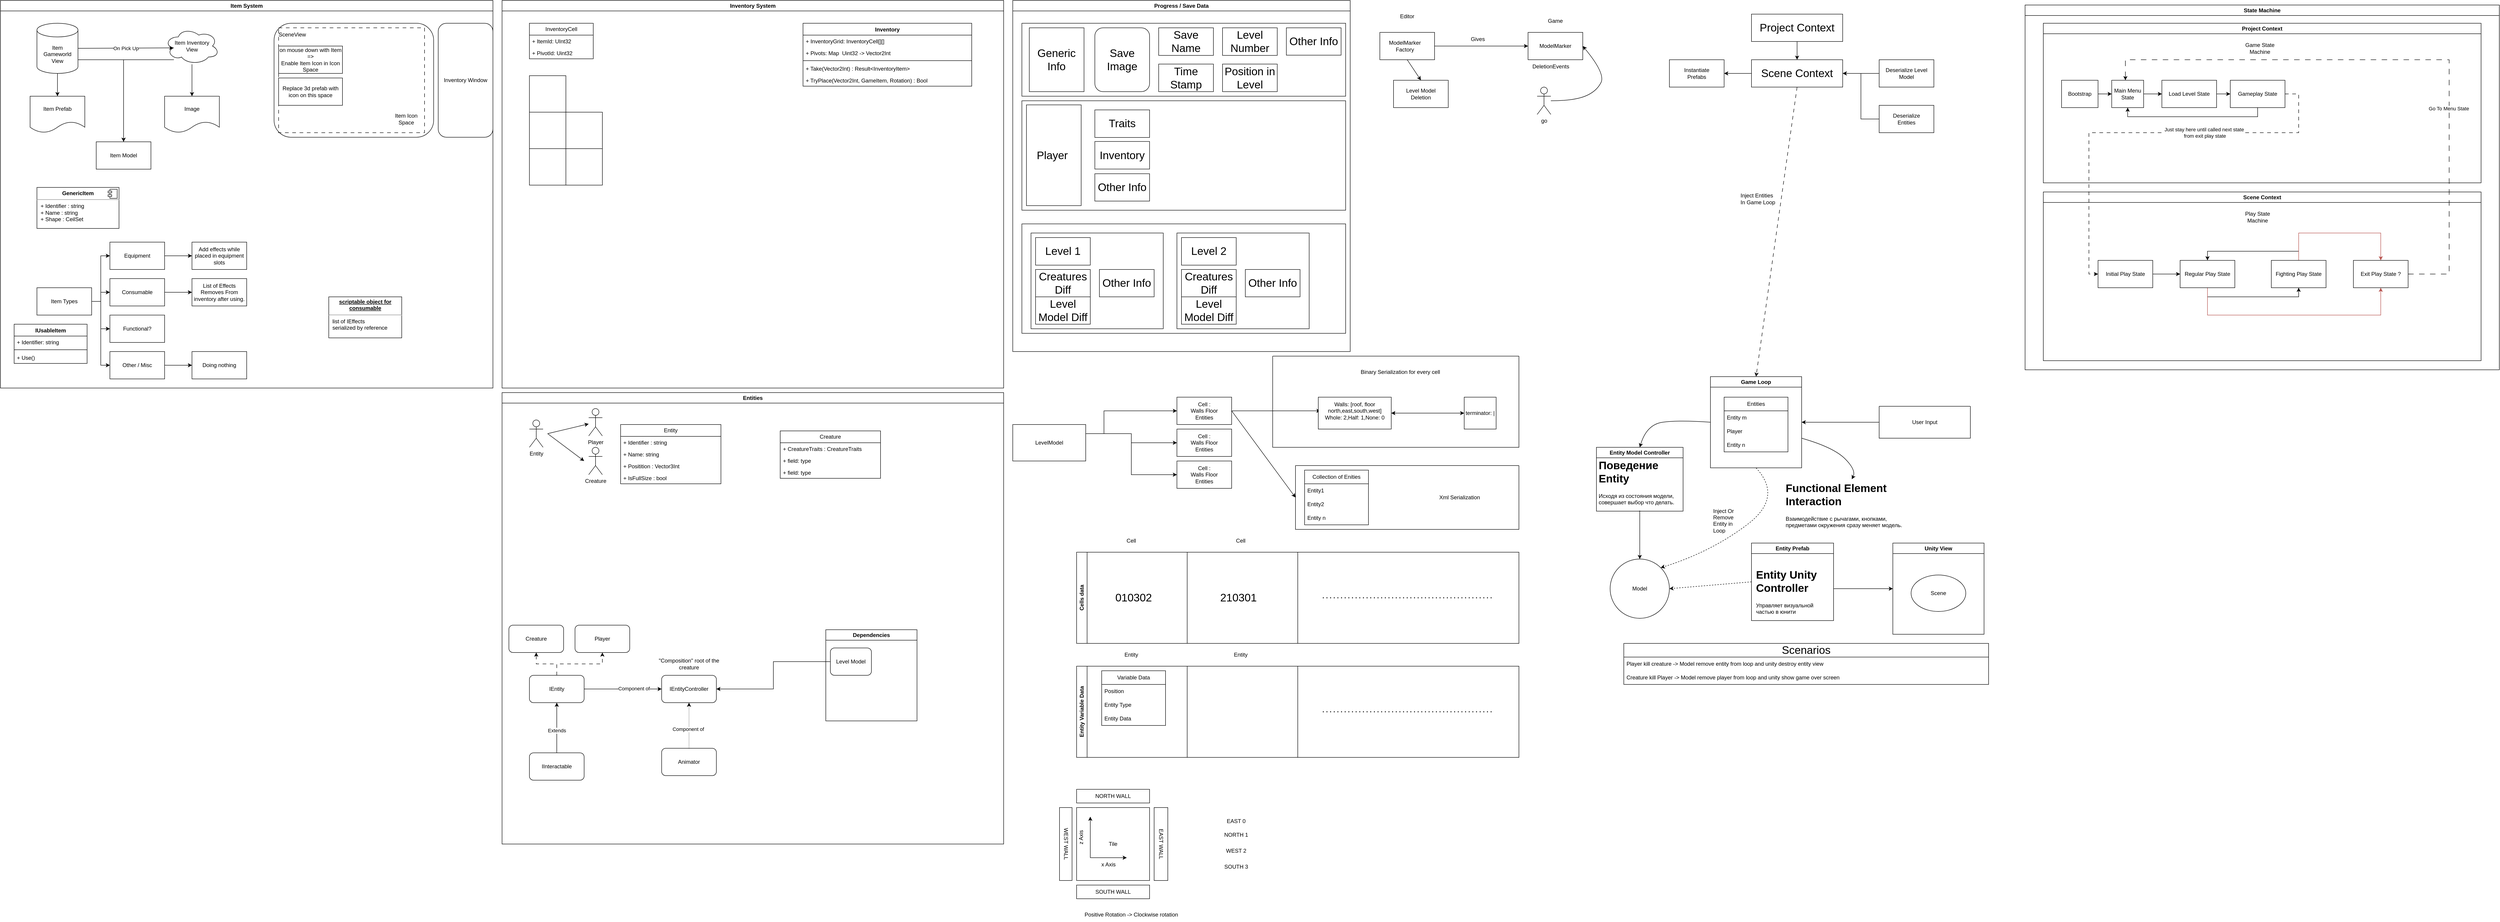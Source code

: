 <mxfile version="21.6.1" type="device">
  <diagram name="Architecture" id="58cdce13-f638-feb5-8d6f-7d28b1aa9fa0">
    <mxGraphModel dx="3277" dy="1482" grid="1" gridSize="10" guides="1" tooltips="1" connect="1" arrows="1" fold="1" page="1" pageScale="1" pageWidth="1100" pageHeight="850" background="none" math="0" shadow="0">
      <root>
        <mxCell id="0" />
        <mxCell id="1" parent="0" />
        <mxCell id="DIWdCTv0tTlez8iICaOq-4" style="edgeStyle=orthogonalEdgeStyle;rounded=0;orthogonalLoop=1;jettySize=auto;html=1;exitX=1;exitY=0.25;exitDx=0;exitDy=0;" parent="1" source="DIWdCTv0tTlez8iICaOq-1" edge="1">
          <mxGeometry relative="1" as="geometry">
            <mxPoint x="380" y="50" as="targetPoint" />
            <Array as="points">
              <mxPoint x="220" y="100" />
              <mxPoint x="220" y="50" />
            </Array>
          </mxGeometry>
        </mxCell>
        <mxCell id="DIWdCTv0tTlez8iICaOq-12" style="edgeStyle=orthogonalEdgeStyle;rounded=0;orthogonalLoop=1;jettySize=auto;html=1;exitX=1;exitY=0.25;exitDx=0;exitDy=0;entryX=0;entryY=0.5;entryDx=0;entryDy=0;" parent="1" source="DIWdCTv0tTlez8iICaOq-1" target="DIWdCTv0tTlez8iICaOq-7" edge="1">
          <mxGeometry relative="1" as="geometry">
            <Array as="points">
              <mxPoint x="280" y="100" />
              <mxPoint x="280" y="120" />
            </Array>
          </mxGeometry>
        </mxCell>
        <mxCell id="DIWdCTv0tTlez8iICaOq-13" style="edgeStyle=orthogonalEdgeStyle;rounded=0;orthogonalLoop=1;jettySize=auto;html=1;exitX=1;exitY=0.25;exitDx=0;exitDy=0;entryX=0;entryY=0.5;entryDx=0;entryDy=0;" parent="1" source="DIWdCTv0tTlez8iICaOq-1" target="DIWdCTv0tTlez8iICaOq-9" edge="1">
          <mxGeometry relative="1" as="geometry" />
        </mxCell>
        <mxCell id="DIWdCTv0tTlez8iICaOq-1" value="" style="rounded=0;whiteSpace=wrap;html=1;" parent="1" vertex="1">
          <mxGeometry x="20" y="80" width="160" height="80" as="geometry" />
        </mxCell>
        <mxCell id="DIWdCTv0tTlez8iICaOq-2" value="LevelModel" style="text;html=1;strokeColor=none;fillColor=none;align=center;verticalAlign=middle;whiteSpace=wrap;rounded=0;" parent="1" vertex="1">
          <mxGeometry x="70" y="105" width="60" height="30" as="geometry" />
        </mxCell>
        <mxCell id="ZTe_1hHH_QJfwb7CDAP2-16" style="edgeStyle=orthogonalEdgeStyle;rounded=0;orthogonalLoop=1;jettySize=auto;html=1;exitX=1;exitY=0.5;exitDx=0;exitDy=0;entryX=0;entryY=0.5;entryDx=0;entryDy=0;" parent="1" source="DIWdCTv0tTlez8iICaOq-5" target="DIWdCTv0tTlez8iICaOq-22" edge="1">
          <mxGeometry relative="1" as="geometry" />
        </mxCell>
        <mxCell id="DIWdCTv0tTlez8iICaOq-5" value="" style="rounded=0;whiteSpace=wrap;html=1;" parent="1" vertex="1">
          <mxGeometry x="380" y="20" width="120" height="60" as="geometry" />
        </mxCell>
        <mxCell id="DIWdCTv0tTlez8iICaOq-6" value="Cell : &lt;br&gt;Walls Floor Entities" style="text;html=1;strokeColor=none;fillColor=none;align=center;verticalAlign=middle;whiteSpace=wrap;rounded=0;" parent="1" vertex="1">
          <mxGeometry x="395" y="35" width="90" height="30" as="geometry" />
        </mxCell>
        <mxCell id="DIWdCTv0tTlez8iICaOq-7" value="" style="rounded=0;whiteSpace=wrap;html=1;" parent="1" vertex="1">
          <mxGeometry x="380" y="90" width="120" height="60" as="geometry" />
        </mxCell>
        <mxCell id="DIWdCTv0tTlez8iICaOq-9" value="" style="rounded=0;whiteSpace=wrap;html=1;" parent="1" vertex="1">
          <mxGeometry x="380" y="160" width="120" height="60" as="geometry" />
        </mxCell>
        <mxCell id="DIWdCTv0tTlez8iICaOq-17" value="Cell :&lt;br style=&quot;border-color: var(--border-color);&quot;&gt;Walls Floor Entities" style="text;html=1;strokeColor=none;fillColor=none;align=center;verticalAlign=middle;whiteSpace=wrap;rounded=0;" parent="1" vertex="1">
          <mxGeometry x="395" y="105" width="90" height="30" as="geometry" />
        </mxCell>
        <mxCell id="DIWdCTv0tTlez8iICaOq-18" value="Cell :&lt;br style=&quot;border-color: var(--border-color);&quot;&gt;Walls Floor Entities" style="text;html=1;strokeColor=none;fillColor=none;align=center;verticalAlign=middle;whiteSpace=wrap;rounded=0;" parent="1" vertex="1">
          <mxGeometry x="395" y="175" width="90" height="30" as="geometry" />
        </mxCell>
        <mxCell id="DIWdCTv0tTlez8iICaOq-26" value="" style="endArrow=classic;html=1;rounded=0;exitX=1;exitY=0.5;exitDx=0;exitDy=0;" parent="1" source="DIWdCTv0tTlez8iICaOq-5" edge="1">
          <mxGeometry width="50" height="50" relative="1" as="geometry">
            <mxPoint x="670" y="260" as="sourcePoint" />
            <mxPoint x="640" y="240" as="targetPoint" />
          </mxGeometry>
        </mxCell>
        <mxCell id="DIWdCTv0tTlez8iICaOq-28" value="" style="swimlane;startSize=0;" parent="1" vertex="1">
          <mxGeometry x="590" y="-70" width="540" height="200" as="geometry">
            <mxRectangle x="590" y="-80" width="50" height="40" as="alternateBounds" />
          </mxGeometry>
        </mxCell>
        <mxCell id="DIWdCTv0tTlez8iICaOq-32" value="Binary Serialization for every cell" style="text;html=1;strokeColor=none;fillColor=none;align=center;verticalAlign=middle;whiteSpace=wrap;rounded=0;" parent="DIWdCTv0tTlez8iICaOq-28" vertex="1">
          <mxGeometry x="170" y="20" width="220" height="30" as="geometry" />
        </mxCell>
        <mxCell id="DIWdCTv0tTlez8iICaOq-21" value="" style="rounded=0;whiteSpace=wrap;html=1;" parent="DIWdCTv0tTlez8iICaOq-28" vertex="1">
          <mxGeometry x="100" y="90" width="160" height="70" as="geometry" />
        </mxCell>
        <mxCell id="DIWdCTv0tTlez8iICaOq-22" value="Walls: [roof, floor&lt;br style=&quot;border-color: var(--border-color);&quot;&gt;north,east,south,west]&lt;br&gt;Whole: 2,Half: 1,None: 0" style="text;html=1;strokeColor=none;fillColor=none;align=center;verticalAlign=middle;whiteSpace=wrap;rounded=0;" parent="DIWdCTv0tTlez8iICaOq-28" vertex="1">
          <mxGeometry x="105" y="95" width="150" height="50" as="geometry" />
        </mxCell>
        <mxCell id="DIWdCTv0tTlez8iICaOq-24" value="terminator: |" style="whiteSpace=wrap;html=1;aspect=fixed;" parent="DIWdCTv0tTlez8iICaOq-28" vertex="1">
          <mxGeometry x="420" y="90" width="70" height="70" as="geometry" />
        </mxCell>
        <mxCell id="DIWdCTv0tTlez8iICaOq-23" value="" style="endArrow=classic;startArrow=classic;html=1;rounded=0;exitX=1;exitY=0.5;exitDx=0;exitDy=0;entryX=0;entryY=0.5;entryDx=0;entryDy=0;" parent="DIWdCTv0tTlez8iICaOq-28" source="DIWdCTv0tTlez8iICaOq-21" target="DIWdCTv0tTlez8iICaOq-24" edge="1">
          <mxGeometry width="50" height="50" relative="1" as="geometry">
            <mxPoint x="120" y="320" as="sourcePoint" />
            <mxPoint x="420" y="115" as="targetPoint" />
          </mxGeometry>
        </mxCell>
        <mxCell id="DIWdCTv0tTlez8iICaOq-34" value="" style="swimlane;startSize=0;" parent="1" vertex="1">
          <mxGeometry x="640" y="170" width="490" height="140" as="geometry" />
        </mxCell>
        <mxCell id="DIWdCTv0tTlez8iICaOq-36" value="Collection of Enities" style="swimlane;fontStyle=0;childLayout=stackLayout;horizontal=1;startSize=30;horizontalStack=0;resizeParent=1;resizeParentMax=0;resizeLast=0;collapsible=1;marginBottom=0;whiteSpace=wrap;html=1;" parent="DIWdCTv0tTlez8iICaOq-34" vertex="1">
          <mxGeometry x="20" y="10" width="140" height="120" as="geometry" />
        </mxCell>
        <mxCell id="DIWdCTv0tTlez8iICaOq-37" value="Entity1" style="text;strokeColor=none;fillColor=none;align=left;verticalAlign=middle;spacingLeft=4;spacingRight=4;overflow=hidden;points=[[0,0.5],[1,0.5]];portConstraint=eastwest;rotatable=0;whiteSpace=wrap;html=1;" parent="DIWdCTv0tTlez8iICaOq-36" vertex="1">
          <mxGeometry y="30" width="140" height="30" as="geometry" />
        </mxCell>
        <mxCell id="DIWdCTv0tTlez8iICaOq-38" value="Entity2" style="text;strokeColor=none;fillColor=none;align=left;verticalAlign=middle;spacingLeft=4;spacingRight=4;overflow=hidden;points=[[0,0.5],[1,0.5]];portConstraint=eastwest;rotatable=0;whiteSpace=wrap;html=1;" parent="DIWdCTv0tTlez8iICaOq-36" vertex="1">
          <mxGeometry y="60" width="140" height="30" as="geometry" />
        </mxCell>
        <mxCell id="DIWdCTv0tTlez8iICaOq-39" value="Entity n" style="text;strokeColor=none;fillColor=none;align=left;verticalAlign=middle;spacingLeft=4;spacingRight=4;overflow=hidden;points=[[0,0.5],[1,0.5]];portConstraint=eastwest;rotatable=0;whiteSpace=wrap;html=1;" parent="DIWdCTv0tTlez8iICaOq-36" vertex="1">
          <mxGeometry y="90" width="140" height="30" as="geometry" />
        </mxCell>
        <mxCell id="DIWdCTv0tTlez8iICaOq-40" value="Xml Serialization" style="text;html=1;strokeColor=none;fillColor=none;align=center;verticalAlign=middle;whiteSpace=wrap;rounded=0;" parent="DIWdCTv0tTlez8iICaOq-34" vertex="1">
          <mxGeometry x="290" y="20" width="140" height="100" as="geometry" />
        </mxCell>
        <mxCell id="DIWdCTv0tTlez8iICaOq-41" value="Cells data" style="swimlane;horizontal=0;whiteSpace=wrap;html=1;" parent="1" vertex="1">
          <mxGeometry x="160" y="360" width="970" height="200" as="geometry" />
        </mxCell>
        <mxCell id="DIWdCTv0tTlez8iICaOq-44" value="&lt;font style=&quot;font-size: 24px;&quot;&gt;010302&lt;/font&gt;" style="text;html=1;strokeColor=none;fillColor=none;align=center;verticalAlign=middle;whiteSpace=wrap;rounded=0;" parent="DIWdCTv0tTlez8iICaOq-41" vertex="1">
          <mxGeometry x="60" y="60" width="130" height="80" as="geometry" />
        </mxCell>
        <mxCell id="DIWdCTv0tTlez8iICaOq-47" value="&lt;font style=&quot;font-size: 24px;&quot;&gt;210301&lt;br&gt;&lt;/font&gt;" style="text;html=1;strokeColor=none;fillColor=none;align=center;verticalAlign=middle;whiteSpace=wrap;rounded=0;" parent="DIWdCTv0tTlez8iICaOq-41" vertex="1">
          <mxGeometry x="290" y="60" width="130" height="80" as="geometry" />
        </mxCell>
        <mxCell id="DIWdCTv0tTlez8iICaOq-42" value="" style="endArrow=none;html=1;rounded=0;exitX=0.25;exitY=1;exitDx=0;exitDy=0;entryX=0.25;entryY=0;entryDx=0;entryDy=0;" parent="1" source="DIWdCTv0tTlez8iICaOq-41" target="DIWdCTv0tTlez8iICaOq-41" edge="1">
          <mxGeometry width="50" height="50" relative="1" as="geometry">
            <mxPoint x="600" y="400" as="sourcePoint" />
            <mxPoint x="650" y="350" as="targetPoint" />
          </mxGeometry>
        </mxCell>
        <mxCell id="DIWdCTv0tTlez8iICaOq-43" value="Cell" style="text;html=1;strokeColor=none;fillColor=none;align=center;verticalAlign=middle;whiteSpace=wrap;rounded=0;" parent="1" vertex="1">
          <mxGeometry x="250" y="320" width="60" height="30" as="geometry" />
        </mxCell>
        <mxCell id="DIWdCTv0tTlez8iICaOq-45" value="" style="endArrow=none;html=1;rounded=0;exitX=0.5;exitY=1;exitDx=0;exitDy=0;entryX=0.5;entryY=0;entryDx=0;entryDy=0;" parent="1" source="DIWdCTv0tTlez8iICaOq-41" target="DIWdCTv0tTlez8iICaOq-41" edge="1">
          <mxGeometry width="50" height="50" relative="1" as="geometry">
            <mxPoint x="600" y="390" as="sourcePoint" />
            <mxPoint x="650" y="340" as="targetPoint" />
          </mxGeometry>
        </mxCell>
        <mxCell id="DIWdCTv0tTlez8iICaOq-46" value="Cell" style="text;html=1;strokeColor=none;fillColor=none;align=center;verticalAlign=middle;whiteSpace=wrap;rounded=0;" parent="1" vertex="1">
          <mxGeometry x="490" y="320" width="60" height="30" as="geometry" />
        </mxCell>
        <mxCell id="DIWdCTv0tTlez8iICaOq-48" value="" style="endArrow=none;dashed=1;html=1;dashPattern=1 3;strokeWidth=2;rounded=0;" parent="1" edge="1">
          <mxGeometry width="50" height="50" relative="1" as="geometry">
            <mxPoint x="700" y="460" as="sourcePoint" />
            <mxPoint x="1070" y="460" as="targetPoint" />
          </mxGeometry>
        </mxCell>
        <mxCell id="DIWdCTv0tTlez8iICaOq-49" value="Entity Variable Data" style="swimlane;horizontal=0;whiteSpace=wrap;html=1;" parent="1" vertex="1">
          <mxGeometry x="160" y="610" width="970" height="200" as="geometry" />
        </mxCell>
        <mxCell id="DIWdCTv0tTlez8iICaOq-57" value="Variable Data" style="swimlane;fontStyle=0;childLayout=stackLayout;horizontal=1;startSize=30;horizontalStack=0;resizeParent=1;resizeParentMax=0;resizeLast=0;collapsible=1;marginBottom=0;whiteSpace=wrap;html=1;" parent="DIWdCTv0tTlez8iICaOq-49" vertex="1">
          <mxGeometry x="55" y="10" width="140" height="120" as="geometry" />
        </mxCell>
        <mxCell id="DIWdCTv0tTlez8iICaOq-58" value="Position" style="text;strokeColor=none;fillColor=none;align=left;verticalAlign=middle;spacingLeft=4;spacingRight=4;overflow=hidden;points=[[0,0.5],[1,0.5]];portConstraint=eastwest;rotatable=0;whiteSpace=wrap;html=1;" parent="DIWdCTv0tTlez8iICaOq-57" vertex="1">
          <mxGeometry y="30" width="140" height="30" as="geometry" />
        </mxCell>
        <mxCell id="DIWdCTv0tTlez8iICaOq-59" value="Entity Type" style="text;strokeColor=none;fillColor=none;align=left;verticalAlign=middle;spacingLeft=4;spacingRight=4;overflow=hidden;points=[[0,0.5],[1,0.5]];portConstraint=eastwest;rotatable=0;whiteSpace=wrap;html=1;" parent="DIWdCTv0tTlez8iICaOq-57" vertex="1">
          <mxGeometry y="60" width="140" height="30" as="geometry" />
        </mxCell>
        <mxCell id="DIWdCTv0tTlez8iICaOq-60" value="Entity Data" style="text;strokeColor=none;fillColor=none;align=left;verticalAlign=middle;spacingLeft=4;spacingRight=4;overflow=hidden;points=[[0,0.5],[1,0.5]];portConstraint=eastwest;rotatable=0;whiteSpace=wrap;html=1;" parent="DIWdCTv0tTlez8iICaOq-57" vertex="1">
          <mxGeometry y="90" width="140" height="30" as="geometry" />
        </mxCell>
        <mxCell id="DIWdCTv0tTlez8iICaOq-52" value="" style="endArrow=none;html=1;rounded=0;exitX=0.25;exitY=1;exitDx=0;exitDy=0;entryX=0.25;entryY=0;entryDx=0;entryDy=0;" parent="1" source="DIWdCTv0tTlez8iICaOq-49" target="DIWdCTv0tTlez8iICaOq-49" edge="1">
          <mxGeometry width="50" height="50" relative="1" as="geometry">
            <mxPoint x="600" y="650" as="sourcePoint" />
            <mxPoint x="650" y="600" as="targetPoint" />
          </mxGeometry>
        </mxCell>
        <mxCell id="DIWdCTv0tTlez8iICaOq-53" value="Entity" style="text;html=1;strokeColor=none;fillColor=none;align=center;verticalAlign=middle;whiteSpace=wrap;rounded=0;" parent="1" vertex="1">
          <mxGeometry x="250" y="570" width="60" height="30" as="geometry" />
        </mxCell>
        <mxCell id="DIWdCTv0tTlez8iICaOq-54" value="" style="endArrow=none;html=1;rounded=0;exitX=0.5;exitY=1;exitDx=0;exitDy=0;entryX=0.5;entryY=0;entryDx=0;entryDy=0;" parent="1" source="DIWdCTv0tTlez8iICaOq-49" target="DIWdCTv0tTlez8iICaOq-49" edge="1">
          <mxGeometry width="50" height="50" relative="1" as="geometry">
            <mxPoint x="600" y="640" as="sourcePoint" />
            <mxPoint x="650" y="590" as="targetPoint" />
          </mxGeometry>
        </mxCell>
        <mxCell id="DIWdCTv0tTlez8iICaOq-55" value="Entity" style="text;html=1;strokeColor=none;fillColor=none;align=center;verticalAlign=middle;whiteSpace=wrap;rounded=0;" parent="1" vertex="1">
          <mxGeometry x="490" y="570" width="60" height="30" as="geometry" />
        </mxCell>
        <mxCell id="DIWdCTv0tTlez8iICaOq-56" value="" style="endArrow=none;dashed=1;html=1;dashPattern=1 3;strokeWidth=2;rounded=0;" parent="1" edge="1">
          <mxGeometry width="50" height="50" relative="1" as="geometry">
            <mxPoint x="700" y="710" as="sourcePoint" />
            <mxPoint x="1070" y="710" as="targetPoint" />
          </mxGeometry>
        </mxCell>
        <mxCell id="DIWdCTv0tTlez8iICaOq-62" value="" style="ellipse;whiteSpace=wrap;html=1;aspect=fixed;" parent="1" vertex="1">
          <mxGeometry x="1330" y="375" width="130" height="130" as="geometry" />
        </mxCell>
        <mxCell id="DIWdCTv0tTlez8iICaOq-63" value="Model" style="text;html=1;strokeColor=none;fillColor=none;align=center;verticalAlign=middle;whiteSpace=wrap;rounded=0;" parent="1" vertex="1">
          <mxGeometry x="1365" y="425" width="60" height="30" as="geometry" />
        </mxCell>
        <mxCell id="DIWdCTv0tTlez8iICaOq-67" value="Entity Prefab" style="swimlane;whiteSpace=wrap;html=1;" parent="1" vertex="1">
          <mxGeometry x="1640" y="340" width="180" height="170" as="geometry" />
        </mxCell>
        <mxCell id="DIWdCTv0tTlez8iICaOq-70" value="&lt;h1&gt;Entity Unity Controller&lt;/h1&gt;&lt;div&gt;Управляет визуальной частью в юнити&lt;/div&gt;" style="text;html=1;strokeColor=none;fillColor=none;spacing=5;spacingTop=-20;whiteSpace=wrap;overflow=hidden;rounded=0;" parent="DIWdCTv0tTlez8iICaOq-67" vertex="1">
          <mxGeometry x="5" y="50" width="165" height="120" as="geometry" />
        </mxCell>
        <mxCell id="DIWdCTv0tTlez8iICaOq-71" value="Game Loop" style="swimlane;whiteSpace=wrap;html=1;" parent="1" vertex="1">
          <mxGeometry x="1550" y="-25" width="200" height="200" as="geometry" />
        </mxCell>
        <mxCell id="DIWdCTv0tTlez8iICaOq-80" value="Entities" style="swimlane;fontStyle=0;childLayout=stackLayout;horizontal=1;startSize=30;horizontalStack=0;resizeParent=1;resizeParentMax=0;resizeLast=0;collapsible=1;marginBottom=0;whiteSpace=wrap;html=1;" parent="DIWdCTv0tTlez8iICaOq-71" vertex="1">
          <mxGeometry x="30" y="45" width="140" height="120" as="geometry" />
        </mxCell>
        <mxCell id="DIWdCTv0tTlez8iICaOq-81" value="Entity m" style="text;strokeColor=none;fillColor=none;align=left;verticalAlign=middle;spacingLeft=4;spacingRight=4;overflow=hidden;points=[[0,0.5],[1,0.5]];portConstraint=eastwest;rotatable=0;whiteSpace=wrap;html=1;" parent="DIWdCTv0tTlez8iICaOq-80" vertex="1">
          <mxGeometry y="30" width="140" height="30" as="geometry" />
        </mxCell>
        <mxCell id="DIWdCTv0tTlez8iICaOq-82" value="Player" style="text;strokeColor=none;fillColor=none;align=left;verticalAlign=middle;spacingLeft=4;spacingRight=4;overflow=hidden;points=[[0,0.5],[1,0.5]];portConstraint=eastwest;rotatable=0;whiteSpace=wrap;html=1;" parent="DIWdCTv0tTlez8iICaOq-80" vertex="1">
          <mxGeometry y="60" width="140" height="30" as="geometry" />
        </mxCell>
        <mxCell id="DIWdCTv0tTlez8iICaOq-83" value="Entity n" style="text;strokeColor=none;fillColor=none;align=left;verticalAlign=middle;spacingLeft=4;spacingRight=4;overflow=hidden;points=[[0,0.5],[1,0.5]];portConstraint=eastwest;rotatable=0;whiteSpace=wrap;html=1;" parent="DIWdCTv0tTlez8iICaOq-80" vertex="1">
          <mxGeometry y="90" width="140" height="30" as="geometry" />
        </mxCell>
        <mxCell id="DIWdCTv0tTlez8iICaOq-73" value="" style="curved=1;endArrow=classic;html=1;rounded=0;entryX=0.5;entryY=0;entryDx=0;entryDy=0;exitX=0.5;exitY=1;exitDx=0;exitDy=0;" parent="1" source="DIWdCTv0tTlez8iICaOq-101" target="DIWdCTv0tTlez8iICaOq-62" edge="1">
          <mxGeometry width="50" height="50" relative="1" as="geometry">
            <mxPoint x="1670" y="290" as="sourcePoint" />
            <mxPoint x="1720" y="240" as="targetPoint" />
            <Array as="points">
              <mxPoint x="1395" y="260" />
            </Array>
          </mxGeometry>
        </mxCell>
        <mxCell id="DIWdCTv0tTlez8iICaOq-74" value="Unity View" style="swimlane;whiteSpace=wrap;html=1;" parent="1" vertex="1">
          <mxGeometry x="1950" y="340" width="200" height="200" as="geometry" />
        </mxCell>
        <mxCell id="DIWdCTv0tTlez8iICaOq-87" value="" style="ellipse;whiteSpace=wrap;html=1;" parent="DIWdCTv0tTlez8iICaOq-74" vertex="1">
          <mxGeometry x="40" y="70" width="120" height="80" as="geometry" />
        </mxCell>
        <mxCell id="DIWdCTv0tTlez8iICaOq-88" value="Scene" style="text;html=1;strokeColor=none;fillColor=none;align=center;verticalAlign=middle;whiteSpace=wrap;rounded=0;" parent="DIWdCTv0tTlez8iICaOq-74" vertex="1">
          <mxGeometry x="70" y="95" width="60" height="30" as="geometry" />
        </mxCell>
        <mxCell id="DIWdCTv0tTlez8iICaOq-75" value="" style="endArrow=classic;html=1;rounded=0;entryX=0;entryY=0.5;entryDx=0;entryDy=0;" parent="1" target="DIWdCTv0tTlez8iICaOq-74" edge="1">
          <mxGeometry width="50" height="50" relative="1" as="geometry">
            <mxPoint x="1820" y="440" as="sourcePoint" />
            <mxPoint x="1720" y="240" as="targetPoint" />
          </mxGeometry>
        </mxCell>
        <mxCell id="DIWdCTv0tTlez8iICaOq-76" value="" style="swimlane;startSize=0;" parent="1" vertex="1">
          <mxGeometry x="1920" y="40" width="200" height="70" as="geometry" />
        </mxCell>
        <mxCell id="DIWdCTv0tTlez8iICaOq-79" value="User Input" style="text;html=1;strokeColor=none;fillColor=none;align=center;verticalAlign=middle;whiteSpace=wrap;rounded=0;" parent="DIWdCTv0tTlez8iICaOq-76" vertex="1">
          <mxGeometry x="70" y="20" width="60" height="30" as="geometry" />
        </mxCell>
        <mxCell id="DIWdCTv0tTlez8iICaOq-77" value="" style="endArrow=classic;html=1;rounded=0;exitX=0;exitY=0.5;exitDx=0;exitDy=0;entryX=1;entryY=0.5;entryDx=0;entryDy=0;" parent="1" source="DIWdCTv0tTlez8iICaOq-76" target="DIWdCTv0tTlez8iICaOq-71" edge="1">
          <mxGeometry width="50" height="50" relative="1" as="geometry">
            <mxPoint x="1850" y="170" as="sourcePoint" />
            <mxPoint x="1630" y="150" as="targetPoint" />
          </mxGeometry>
        </mxCell>
        <mxCell id="DIWdCTv0tTlez8iICaOq-84" value="" style="curved=1;endArrow=classic;html=1;rounded=0;exitX=0.5;exitY=1;exitDx=0;exitDy=0;labelBorderColor=none;entryX=1;entryY=0;entryDx=0;entryDy=0;dashed=1;" parent="1" source="DIWdCTv0tTlez8iICaOq-71" target="DIWdCTv0tTlez8iICaOq-62" edge="1">
          <mxGeometry width="50" height="50" relative="1" as="geometry">
            <mxPoint x="1680" y="170" as="sourcePoint" />
            <mxPoint x="1710" y="290" as="targetPoint" />
            <Array as="points">
              <mxPoint x="1710" y="240" />
              <mxPoint x="1550" y="360" />
            </Array>
          </mxGeometry>
        </mxCell>
        <mxCell id="DIWdCTv0tTlez8iICaOq-86" value="Inject Or Remove Entity in Loop" style="text;strokeColor=none;fillColor=none;align=left;verticalAlign=middle;spacingLeft=4;spacingRight=4;overflow=hidden;points=[[0,0.5],[1,0.5]];portConstraint=eastwest;rotatable=0;whiteSpace=wrap;html=1;" parent="1" vertex="1">
          <mxGeometry x="1550" y="260" width="80" height="60" as="geometry" />
        </mxCell>
        <mxCell id="DIWdCTv0tTlez8iICaOq-89" value="&lt;font style=&quot;font-size: 24px;&quot;&gt;Scenarios&lt;/font&gt;" style="swimlane;fontStyle=0;childLayout=stackLayout;horizontal=1;startSize=30;horizontalStack=0;resizeParent=1;resizeParentMax=0;resizeLast=0;collapsible=1;marginBottom=0;whiteSpace=wrap;html=1;" parent="1" vertex="1">
          <mxGeometry x="1360" y="560" width="800" height="90" as="geometry" />
        </mxCell>
        <mxCell id="DIWdCTv0tTlez8iICaOq-90" value="Player kill creature -&amp;gt; Model remove entity from loop and unity destroy entity view" style="text;strokeColor=none;fillColor=none;align=left;verticalAlign=middle;spacingLeft=4;spacingRight=4;overflow=hidden;points=[[0,0.5],[1,0.5]];portConstraint=eastwest;rotatable=0;whiteSpace=wrap;html=1;" parent="DIWdCTv0tTlez8iICaOq-89" vertex="1">
          <mxGeometry y="30" width="800" height="30" as="geometry" />
        </mxCell>
        <mxCell id="DIWdCTv0tTlez8iICaOq-91" value="Creature kill Player -&amp;gt; Model remove player from loop and unity show game over screen" style="text;strokeColor=none;fillColor=none;align=left;verticalAlign=middle;spacingLeft=4;spacingRight=4;overflow=hidden;points=[[0,0.5],[1,0.5]];portConstraint=eastwest;rotatable=0;whiteSpace=wrap;html=1;" parent="DIWdCTv0tTlez8iICaOq-89" vertex="1">
          <mxGeometry y="60" width="800" height="30" as="geometry" />
        </mxCell>
        <mxCell id="DIWdCTv0tTlez8iICaOq-94" value="" style="endArrow=classic;html=1;rounded=0;entryX=1;entryY=0.5;entryDx=0;entryDy=0;exitX=0;exitY=0.5;exitDx=0;exitDy=0;dashed=1;" parent="1" source="DIWdCTv0tTlez8iICaOq-67" target="DIWdCTv0tTlez8iICaOq-62" edge="1">
          <mxGeometry relative="1" as="geometry">
            <mxPoint x="1480" y="498.89" as="sourcePoint" />
            <mxPoint x="1580" y="498.89" as="targetPoint" />
          </mxGeometry>
        </mxCell>
        <mxCell id="DIWdCTv0tTlez8iICaOq-102" value="" style="curved=1;endArrow=classic;html=1;rounded=0;entryX=0.5;entryY=0;entryDx=0;entryDy=0;exitX=0;exitY=0.5;exitDx=0;exitDy=0;" parent="1" source="DIWdCTv0tTlez8iICaOq-71" target="DIWdCTv0tTlez8iICaOq-101" edge="1">
          <mxGeometry width="50" height="50" relative="1" as="geometry">
            <mxPoint x="1550" y="75" as="sourcePoint" />
            <mxPoint x="1395" y="375" as="targetPoint" />
            <Array as="points">
              <mxPoint x="1480" y="70" />
              <mxPoint x="1410" y="80" />
            </Array>
          </mxGeometry>
        </mxCell>
        <mxCell id="DIWdCTv0tTlez8iICaOq-101" value="Entity Model Controller" style="swimlane;whiteSpace=wrap;html=1;" parent="1" vertex="1">
          <mxGeometry x="1300" y="130" width="190" height="140" as="geometry" />
        </mxCell>
        <mxCell id="DIWdCTv0tTlez8iICaOq-104" value="&lt;h1&gt;Поведение Entity&lt;/h1&gt;&lt;div&gt;Исходя из состояния модели, совершает выбор что делать.&lt;/div&gt;" style="text;html=1;strokeColor=none;fillColor=none;spacing=5;spacingTop=-20;whiteSpace=wrap;overflow=hidden;rounded=0;" parent="DIWdCTv0tTlez8iICaOq-101" vertex="1">
          <mxGeometry y="20" width="190" height="120" as="geometry" />
        </mxCell>
        <mxCell id="DIWdCTv0tTlez8iICaOq-106" value="&lt;h1&gt;Functional Element Interaction&lt;/h1&gt;&lt;p&gt;Взаимодействие с рычагами, кнопками, предметами окружения сразу меняет модель.&lt;/p&gt;" style="text;html=1;strokeColor=none;fillColor=none;spacing=5;spacingTop=-20;whiteSpace=wrap;overflow=hidden;rounded=0;" parent="1" vertex="1">
          <mxGeometry x="1710" y="200" width="300" height="120" as="geometry" />
        </mxCell>
        <mxCell id="DIWdCTv0tTlez8iICaOq-107" value="" style="curved=1;endArrow=classic;html=1;rounded=0;exitX=0.5;exitY=0;exitDx=0;exitDy=0;entryX=0.5;entryY=0;entryDx=0;entryDy=0;" parent="1" target="DIWdCTv0tTlez8iICaOq-106" edge="1">
          <mxGeometry width="50" height="50" relative="1" as="geometry">
            <mxPoint x="1750" y="110" as="sourcePoint" />
            <mxPoint x="1820" y="180" as="targetPoint" />
            <Array as="points">
              <mxPoint x="1820" y="130" />
              <mxPoint x="1870" y="180" />
            </Array>
          </mxGeometry>
        </mxCell>
        <mxCell id="DIWdCTv0tTlez8iICaOq-109" value="" style="rounded=0;whiteSpace=wrap;html=1;" parent="1" vertex="1">
          <mxGeometry x="1640" y="-820" width="200" height="60" as="geometry" />
        </mxCell>
        <mxCell id="DIWdCTv0tTlez8iICaOq-108" value="Project Context" style="text;html=1;strokeColor=none;fillColor=none;align=center;verticalAlign=middle;whiteSpace=wrap;rounded=0;fontSize=24;" parent="1" vertex="1">
          <mxGeometry x="1640" y="-805" width="200" height="30" as="geometry" />
        </mxCell>
        <mxCell id="DIWdCTv0tTlez8iICaOq-110" value="" style="rounded=0;whiteSpace=wrap;html=1;" parent="1" vertex="1">
          <mxGeometry x="1640" y="-720" width="200" height="60" as="geometry" />
        </mxCell>
        <mxCell id="DIWdCTv0tTlez8iICaOq-111" value="&lt;font style=&quot;font-size: 24px;&quot;&gt;Scene Context&lt;/font&gt;" style="text;html=1;strokeColor=none;fillColor=none;align=center;verticalAlign=middle;whiteSpace=wrap;rounded=0;" parent="1" vertex="1">
          <mxGeometry x="1640" y="-705" width="200" height="30" as="geometry" />
        </mxCell>
        <mxCell id="DIWdCTv0tTlez8iICaOq-112" value="" style="endArrow=classic;html=1;rounded=0;exitX=0.5;exitY=1;exitDx=0;exitDy=0;" parent="1" source="DIWdCTv0tTlez8iICaOq-109" edge="1">
          <mxGeometry width="50" height="50" relative="1" as="geometry">
            <mxPoint x="1690" y="-450" as="sourcePoint" />
            <mxPoint x="1740" y="-720" as="targetPoint" />
          </mxGeometry>
        </mxCell>
        <mxCell id="DIWdCTv0tTlez8iICaOq-113" value="" style="endArrow=classic;html=1;rounded=0;entryX=1;entryY=0.5;entryDx=0;entryDy=0;" parent="1" target="DIWdCTv0tTlez8iICaOq-111" edge="1">
          <mxGeometry width="50" height="50" relative="1" as="geometry">
            <mxPoint x="1920" y="-690" as="sourcePoint" />
            <mxPoint x="1710" y="-440" as="targetPoint" />
          </mxGeometry>
        </mxCell>
        <mxCell id="DIWdCTv0tTlez8iICaOq-115" value="" style="rounded=0;whiteSpace=wrap;html=1;" parent="1" vertex="1">
          <mxGeometry x="1920" y="-720" width="120" height="60" as="geometry" />
        </mxCell>
        <mxCell id="DIWdCTv0tTlez8iICaOq-116" value="Deserialize Level Model" style="text;html=1;strokeColor=none;fillColor=none;align=center;verticalAlign=middle;whiteSpace=wrap;rounded=0;" parent="1" vertex="1">
          <mxGeometry x="1930" y="-705" width="100" height="30" as="geometry" />
        </mxCell>
        <mxCell id="DIWdCTv0tTlez8iICaOq-120" style="edgeStyle=orthogonalEdgeStyle;rounded=0;orthogonalLoop=1;jettySize=auto;html=1;exitX=0;exitY=0.5;exitDx=0;exitDy=0;entryX=1;entryY=0.5;entryDx=0;entryDy=0;" parent="1" source="DIWdCTv0tTlez8iICaOq-117" target="DIWdCTv0tTlez8iICaOq-111" edge="1">
          <mxGeometry relative="1" as="geometry">
            <mxPoint x="1880" y="-590.5" as="targetPoint" />
          </mxGeometry>
        </mxCell>
        <mxCell id="DIWdCTv0tTlez8iICaOq-117" value="" style="rounded=0;whiteSpace=wrap;html=1;" parent="1" vertex="1">
          <mxGeometry x="1920" y="-620" width="120" height="60" as="geometry" />
        </mxCell>
        <mxCell id="DIWdCTv0tTlez8iICaOq-118" value="Deserialize Entities" style="text;html=1;strokeColor=none;fillColor=none;align=center;verticalAlign=middle;whiteSpace=wrap;rounded=0;" parent="1" vertex="1">
          <mxGeometry x="1950" y="-605" width="60" height="30" as="geometry" />
        </mxCell>
        <mxCell id="DIWdCTv0tTlez8iICaOq-122" value="" style="endArrow=classic;html=1;rounded=0;exitX=0.5;exitY=1;exitDx=0;exitDy=0;entryX=0.5;entryY=0;entryDx=0;entryDy=0;dashed=1;dashPattern=8 8;" parent="1" source="DIWdCTv0tTlez8iICaOq-110" target="DIWdCTv0tTlez8iICaOq-71" edge="1">
          <mxGeometry width="50" height="50" relative="1" as="geometry">
            <mxPoint x="1760" y="-410" as="sourcePoint" />
            <mxPoint x="1810" y="-460" as="targetPoint" />
          </mxGeometry>
        </mxCell>
        <mxCell id="DIWdCTv0tTlez8iICaOq-123" value="Inject Entities In Game Loop" style="text;strokeColor=none;fillColor=none;align=left;verticalAlign=middle;spacingLeft=4;spacingRight=4;overflow=hidden;points=[[0,0.5],[1,0.5]];portConstraint=eastwest;rotatable=0;whiteSpace=wrap;html=1;" parent="1" vertex="1">
          <mxGeometry x="1610" y="-440" width="90" height="50" as="geometry" />
        </mxCell>
        <mxCell id="DIWdCTv0tTlez8iICaOq-124" value="" style="endArrow=classic;html=1;rounded=0;exitX=0;exitY=0.5;exitDx=0;exitDy=0;" parent="1" source="DIWdCTv0tTlez8iICaOq-110" edge="1">
          <mxGeometry width="50" height="50" relative="1" as="geometry">
            <mxPoint x="1650" y="-400" as="sourcePoint" />
            <mxPoint x="1580" y="-690" as="targetPoint" />
          </mxGeometry>
        </mxCell>
        <mxCell id="DIWdCTv0tTlez8iICaOq-125" value="" style="rounded=0;whiteSpace=wrap;html=1;" parent="1" vertex="1">
          <mxGeometry x="1460" y="-720" width="120" height="60" as="geometry" />
        </mxCell>
        <mxCell id="DIWdCTv0tTlez8iICaOq-126" value="Instantiate Prefabs" style="text;html=1;strokeColor=none;fillColor=none;align=center;verticalAlign=middle;whiteSpace=wrap;rounded=0;" parent="1" vertex="1">
          <mxGeometry x="1480" y="-705" width="80" height="30" as="geometry" />
        </mxCell>
        <mxCell id="4aMJCiAaiR8tqpyD7OQS-2" value="Inventory System" style="swimlane;whiteSpace=wrap;html=1;" parent="1" vertex="1">
          <mxGeometry x="-1100" y="-850" width="1100" height="850" as="geometry" />
        </mxCell>
        <mxCell id="4aMJCiAaiR8tqpyD7OQS-3" value="InventoryCell" style="swimlane;fontStyle=0;childLayout=stackLayout;horizontal=1;startSize=26;fillColor=none;horizontalStack=0;resizeParent=1;resizeParentMax=0;resizeLast=0;collapsible=1;marginBottom=0;whiteSpace=wrap;html=1;" parent="4aMJCiAaiR8tqpyD7OQS-2" vertex="1">
          <mxGeometry x="60" y="50" width="140" height="78" as="geometry" />
        </mxCell>
        <mxCell id="4aMJCiAaiR8tqpyD7OQS-4" value="+ ItemId: UInt32" style="text;strokeColor=none;fillColor=none;align=left;verticalAlign=top;spacingLeft=4;spacingRight=4;overflow=hidden;rotatable=0;points=[[0,0.5],[1,0.5]];portConstraint=eastwest;whiteSpace=wrap;html=1;" parent="4aMJCiAaiR8tqpyD7OQS-3" vertex="1">
          <mxGeometry y="26" width="140" height="26" as="geometry" />
        </mxCell>
        <mxCell id="4aMJCiAaiR8tqpyD7OQS-7" value="+ PivotId: Uint32" style="text;strokeColor=none;fillColor=none;align=left;verticalAlign=top;spacingLeft=4;spacingRight=4;overflow=hidden;rotatable=0;points=[[0,0.5],[1,0.5]];portConstraint=eastwest;whiteSpace=wrap;html=1;" parent="4aMJCiAaiR8tqpyD7OQS-3" vertex="1">
          <mxGeometry y="52" width="140" height="26" as="geometry" />
        </mxCell>
        <mxCell id="4aMJCiAaiR8tqpyD7OQS-29" value="" style="whiteSpace=wrap;html=1;aspect=fixed;" parent="4aMJCiAaiR8tqpyD7OQS-2" vertex="1">
          <mxGeometry x="60" y="165" width="80" height="80" as="geometry" />
        </mxCell>
        <mxCell id="4aMJCiAaiR8tqpyD7OQS-30" value="" style="whiteSpace=wrap;html=1;aspect=fixed;" parent="4aMJCiAaiR8tqpyD7OQS-2" vertex="1">
          <mxGeometry x="60" y="245" width="80" height="80" as="geometry" />
        </mxCell>
        <mxCell id="4aMJCiAaiR8tqpyD7OQS-31" value="" style="whiteSpace=wrap;html=1;aspect=fixed;" parent="4aMJCiAaiR8tqpyD7OQS-2" vertex="1">
          <mxGeometry x="140" y="245" width="80" height="80" as="geometry" />
        </mxCell>
        <mxCell id="4aMJCiAaiR8tqpyD7OQS-32" value="" style="whiteSpace=wrap;html=1;aspect=fixed;" parent="4aMJCiAaiR8tqpyD7OQS-2" vertex="1">
          <mxGeometry x="140" y="325" width="80" height="80" as="geometry" />
        </mxCell>
        <mxCell id="4aMJCiAaiR8tqpyD7OQS-33" value="" style="whiteSpace=wrap;html=1;aspect=fixed;" parent="4aMJCiAaiR8tqpyD7OQS-2" vertex="1">
          <mxGeometry x="60" y="325" width="80" height="80" as="geometry" />
        </mxCell>
        <mxCell id="4aMJCiAaiR8tqpyD7OQS-34" value="Inventory" style="swimlane;fontStyle=1;align=center;verticalAlign=top;childLayout=stackLayout;horizontal=1;startSize=26;horizontalStack=0;resizeParent=1;resizeParentMax=0;resizeLast=0;collapsible=1;marginBottom=0;whiteSpace=wrap;html=1;" parent="4aMJCiAaiR8tqpyD7OQS-2" vertex="1">
          <mxGeometry x="660" y="50" width="370" height="138" as="geometry" />
        </mxCell>
        <mxCell id="4aMJCiAaiR8tqpyD7OQS-35" value="+ InventoryGrid: InventoryCell[][]" style="text;strokeColor=none;fillColor=none;align=left;verticalAlign=top;spacingLeft=4;spacingRight=4;overflow=hidden;rotatable=0;points=[[0,0.5],[1,0.5]];portConstraint=eastwest;whiteSpace=wrap;html=1;" parent="4aMJCiAaiR8tqpyD7OQS-34" vertex="1">
          <mxGeometry y="26" width="370" height="26" as="geometry" />
        </mxCell>
        <mxCell id="4aMJCiAaiR8tqpyD7OQS-39" value="+ Pivots: Map&amp;nbsp; Uint32 -&amp;gt; Vector2Int" style="text;strokeColor=none;fillColor=none;align=left;verticalAlign=top;spacingLeft=4;spacingRight=4;overflow=hidden;rotatable=0;points=[[0,0.5],[1,0.5]];portConstraint=eastwest;whiteSpace=wrap;html=1;" parent="4aMJCiAaiR8tqpyD7OQS-34" vertex="1">
          <mxGeometry y="52" width="370" height="26" as="geometry" />
        </mxCell>
        <mxCell id="4aMJCiAaiR8tqpyD7OQS-36" value="" style="line;strokeWidth=1;fillColor=none;align=left;verticalAlign=middle;spacingTop=-1;spacingLeft=3;spacingRight=3;rotatable=0;labelPosition=right;points=[];portConstraint=eastwest;strokeColor=inherit;" parent="4aMJCiAaiR8tqpyD7OQS-34" vertex="1">
          <mxGeometry y="78" width="370" height="8" as="geometry" />
        </mxCell>
        <mxCell id="4aMJCiAaiR8tqpyD7OQS-37" value="+ Take(Vector2Int) : Result&amp;lt;InventoryItem&amp;gt;" style="text;strokeColor=none;fillColor=none;align=left;verticalAlign=top;spacingLeft=4;spacingRight=4;overflow=hidden;rotatable=0;points=[[0,0.5],[1,0.5]];portConstraint=eastwest;whiteSpace=wrap;html=1;" parent="4aMJCiAaiR8tqpyD7OQS-34" vertex="1">
          <mxGeometry y="86" width="370" height="26" as="geometry" />
        </mxCell>
        <mxCell id="4aMJCiAaiR8tqpyD7OQS-47" value="+ TryPlace(Vector2Int, GameItem, Rotation) : Bool" style="text;strokeColor=none;fillColor=none;align=left;verticalAlign=top;spacingLeft=4;spacingRight=4;overflow=hidden;rotatable=0;points=[[0,0.5],[1,0.5]];portConstraint=eastwest;whiteSpace=wrap;html=1;" parent="4aMJCiAaiR8tqpyD7OQS-34" vertex="1">
          <mxGeometry y="112" width="370" height="26" as="geometry" />
        </mxCell>
        <mxCell id="8QMACr9SPiqc7iJytwww-1" value="Entities" style="swimlane;whiteSpace=wrap;html=1;" parent="1" vertex="1">
          <mxGeometry x="-1100" y="10" width="1100" height="990" as="geometry" />
        </mxCell>
        <mxCell id="8QMACr9SPiqc7iJytwww-2" value="Entity" style="shape=umlActor;verticalLabelPosition=bottom;verticalAlign=top;html=1;outlineConnect=0;" parent="8QMACr9SPiqc7iJytwww-1" vertex="1">
          <mxGeometry x="60" y="60" width="30" height="60" as="geometry" />
        </mxCell>
        <mxCell id="8QMACr9SPiqc7iJytwww-3" value="Player&lt;br&gt;" style="shape=umlActor;verticalLabelPosition=bottom;verticalAlign=top;html=1;outlineConnect=0;" parent="8QMACr9SPiqc7iJytwww-1" vertex="1">
          <mxGeometry x="190" y="35" width="30" height="60" as="geometry" />
        </mxCell>
        <mxCell id="8QMACr9SPiqc7iJytwww-4" value="Creature&lt;br&gt;" style="shape=umlActor;verticalLabelPosition=bottom;verticalAlign=top;html=1;outlineConnect=0;" parent="8QMACr9SPiqc7iJytwww-1" vertex="1">
          <mxGeometry x="190" y="120" width="30" height="60" as="geometry" />
        </mxCell>
        <mxCell id="8QMACr9SPiqc7iJytwww-10" value="Creature" style="swimlane;fontStyle=0;childLayout=stackLayout;horizontal=1;startSize=26;fillColor=none;horizontalStack=0;resizeParent=1;resizeParentMax=0;resizeLast=0;collapsible=1;marginBottom=0;whiteSpace=wrap;html=1;" parent="8QMACr9SPiqc7iJytwww-1" vertex="1">
          <mxGeometry x="610" y="84" width="220" height="104" as="geometry" />
        </mxCell>
        <mxCell id="8QMACr9SPiqc7iJytwww-11" value="+ CreatureTraits : CreatureTraits" style="text;strokeColor=none;fillColor=none;align=left;verticalAlign=top;spacingLeft=4;spacingRight=4;overflow=hidden;rotatable=0;points=[[0,0.5],[1,0.5]];portConstraint=eastwest;whiteSpace=wrap;html=1;" parent="8QMACr9SPiqc7iJytwww-10" vertex="1">
          <mxGeometry y="26" width="220" height="26" as="geometry" />
        </mxCell>
        <mxCell id="8QMACr9SPiqc7iJytwww-12" value="+ field: type" style="text;strokeColor=none;fillColor=none;align=left;verticalAlign=top;spacingLeft=4;spacingRight=4;overflow=hidden;rotatable=0;points=[[0,0.5],[1,0.5]];portConstraint=eastwest;whiteSpace=wrap;html=1;" parent="8QMACr9SPiqc7iJytwww-10" vertex="1">
          <mxGeometry y="52" width="220" height="26" as="geometry" />
        </mxCell>
        <mxCell id="8QMACr9SPiqc7iJytwww-13" value="+ field: type" style="text;strokeColor=none;fillColor=none;align=left;verticalAlign=top;spacingLeft=4;spacingRight=4;overflow=hidden;rotatable=0;points=[[0,0.5],[1,0.5]];portConstraint=eastwest;whiteSpace=wrap;html=1;" parent="8QMACr9SPiqc7iJytwww-10" vertex="1">
          <mxGeometry y="78" width="220" height="26" as="geometry" />
        </mxCell>
        <mxCell id="8QMACr9SPiqc7iJytwww-14" value="Entity" style="swimlane;fontStyle=0;childLayout=stackLayout;horizontal=1;startSize=26;fillColor=none;horizontalStack=0;resizeParent=1;resizeParentMax=0;resizeLast=0;collapsible=1;marginBottom=0;whiteSpace=wrap;html=1;" parent="8QMACr9SPiqc7iJytwww-1" vertex="1">
          <mxGeometry x="260" y="70" width="220" height="130" as="geometry" />
        </mxCell>
        <mxCell id="8QMACr9SPiqc7iJytwww-15" value="+ Identifier : string" style="text;strokeColor=none;fillColor=none;align=left;verticalAlign=top;spacingLeft=4;spacingRight=4;overflow=hidden;rotatable=0;points=[[0,0.5],[1,0.5]];portConstraint=eastwest;whiteSpace=wrap;html=1;" parent="8QMACr9SPiqc7iJytwww-14" vertex="1">
          <mxGeometry y="26" width="220" height="26" as="geometry" />
        </mxCell>
        <mxCell id="8QMACr9SPiqc7iJytwww-17" value="+ Name: string" style="text;strokeColor=none;fillColor=none;align=left;verticalAlign=top;spacingLeft=4;spacingRight=4;overflow=hidden;rotatable=0;points=[[0,0.5],[1,0.5]];portConstraint=eastwest;whiteSpace=wrap;html=1;" parent="8QMACr9SPiqc7iJytwww-14" vertex="1">
          <mxGeometry y="52" width="220" height="26" as="geometry" />
        </mxCell>
        <mxCell id="8QMACr9SPiqc7iJytwww-18" value="+ Positition : Vector3Int" style="text;strokeColor=none;fillColor=none;align=left;verticalAlign=top;spacingLeft=4;spacingRight=4;overflow=hidden;rotatable=0;points=[[0,0.5],[1,0.5]];portConstraint=eastwest;whiteSpace=wrap;html=1;" parent="8QMACr9SPiqc7iJytwww-14" vertex="1">
          <mxGeometry y="78" width="220" height="26" as="geometry" />
        </mxCell>
        <mxCell id="8QMACr9SPiqc7iJytwww-16" value="+ IsFullSize : bool" style="text;strokeColor=none;fillColor=none;align=left;verticalAlign=top;spacingLeft=4;spacingRight=4;overflow=hidden;rotatable=0;points=[[0,0.5],[1,0.5]];portConstraint=eastwest;whiteSpace=wrap;html=1;" parent="8QMACr9SPiqc7iJytwww-14" vertex="1">
          <mxGeometry y="104" width="220" height="26" as="geometry" />
        </mxCell>
        <mxCell id="d-dNeHBXzXLfXZIvIc47-3" value="&quot;Composition&quot; root of the creature" style="text;html=1;strokeColor=none;fillColor=none;align=center;verticalAlign=middle;whiteSpace=wrap;rounded=0;" parent="8QMACr9SPiqc7iJytwww-1" vertex="1">
          <mxGeometry x="340" y="580" width="140" height="30" as="geometry" />
        </mxCell>
        <mxCell id="d-dNeHBXzXLfXZIvIc47-4" value="Dependencies" style="swimlane;whiteSpace=wrap;html=1;" parent="8QMACr9SPiqc7iJytwww-1" vertex="1">
          <mxGeometry x="710" y="520" width="200" height="200" as="geometry" />
        </mxCell>
        <mxCell id="d-dNeHBXzXLfXZIvIc47-5" value="Level Model" style="rounded=1;whiteSpace=wrap;html=1;" parent="d-dNeHBXzXLfXZIvIc47-4" vertex="1">
          <mxGeometry x="10" y="40" width="90" height="60" as="geometry" />
        </mxCell>
        <mxCell id="d-dNeHBXzXLfXZIvIc47-8" style="edgeStyle=orthogonalEdgeStyle;rounded=0;orthogonalLoop=1;jettySize=auto;html=1;" parent="8QMACr9SPiqc7iJytwww-1" source="d-dNeHBXzXLfXZIvIc47-6" target="d-dNeHBXzXLfXZIvIc47-7" edge="1">
          <mxGeometry relative="1" as="geometry" />
        </mxCell>
        <mxCell id="d-dNeHBXzXLfXZIvIc47-13" value="Extends" style="edgeLabel;html=1;align=center;verticalAlign=middle;resizable=0;points=[];" parent="d-dNeHBXzXLfXZIvIc47-8" vertex="1" connectable="0">
          <mxGeometry x="-0.113" relative="1" as="geometry">
            <mxPoint as="offset" />
          </mxGeometry>
        </mxCell>
        <mxCell id="d-dNeHBXzXLfXZIvIc47-6" value="IInteractable" style="rounded=1;whiteSpace=wrap;html=1;" parent="8QMACr9SPiqc7iJytwww-1" vertex="1">
          <mxGeometry x="60" y="790" width="120" height="60" as="geometry" />
        </mxCell>
        <mxCell id="d-dNeHBXzXLfXZIvIc47-11" style="edgeStyle=orthogonalEdgeStyle;rounded=0;orthogonalLoop=1;jettySize=auto;html=1;entryX=0.5;entryY=1;entryDx=0;entryDy=0;dashed=1;dashPattern=8 8;" parent="8QMACr9SPiqc7iJytwww-1" source="d-dNeHBXzXLfXZIvIc47-7" target="d-dNeHBXzXLfXZIvIc47-9" edge="1">
          <mxGeometry relative="1" as="geometry" />
        </mxCell>
        <mxCell id="d-dNeHBXzXLfXZIvIc47-12" style="edgeStyle=orthogonalEdgeStyle;rounded=0;orthogonalLoop=1;jettySize=auto;html=1;entryX=0.5;entryY=1;entryDx=0;entryDy=0;dashed=1;dashPattern=8 8;" parent="8QMACr9SPiqc7iJytwww-1" source="d-dNeHBXzXLfXZIvIc47-7" target="d-dNeHBXzXLfXZIvIc47-10" edge="1">
          <mxGeometry relative="1" as="geometry" />
        </mxCell>
        <mxCell id="d-dNeHBXzXLfXZIvIc47-15" style="edgeStyle=orthogonalEdgeStyle;rounded=0;orthogonalLoop=1;jettySize=auto;html=1;entryX=0;entryY=0.5;entryDx=0;entryDy=0;" parent="8QMACr9SPiqc7iJytwww-1" source="d-dNeHBXzXLfXZIvIc47-7" target="d-dNeHBXzXLfXZIvIc47-14" edge="1">
          <mxGeometry relative="1" as="geometry" />
        </mxCell>
        <mxCell id="d-dNeHBXzXLfXZIvIc47-16" value="Component of" style="edgeLabel;html=1;align=center;verticalAlign=middle;resizable=0;points=[];" parent="d-dNeHBXzXLfXZIvIc47-15" vertex="1" connectable="0">
          <mxGeometry x="0.285" y="1" relative="1" as="geometry">
            <mxPoint as="offset" />
          </mxGeometry>
        </mxCell>
        <mxCell id="d-dNeHBXzXLfXZIvIc47-7" value="IEntity" style="rounded=1;whiteSpace=wrap;html=1;" parent="8QMACr9SPiqc7iJytwww-1" vertex="1">
          <mxGeometry x="60" y="620" width="120" height="60" as="geometry" />
        </mxCell>
        <mxCell id="d-dNeHBXzXLfXZIvIc47-9" value="Creature" style="rounded=1;whiteSpace=wrap;html=1;" parent="8QMACr9SPiqc7iJytwww-1" vertex="1">
          <mxGeometry x="15" y="510" width="120" height="60" as="geometry" />
        </mxCell>
        <mxCell id="d-dNeHBXzXLfXZIvIc47-10" value="Player" style="rounded=1;whiteSpace=wrap;html=1;" parent="8QMACr9SPiqc7iJytwww-1" vertex="1">
          <mxGeometry x="160" y="510" width="120" height="60" as="geometry" />
        </mxCell>
        <mxCell id="d-dNeHBXzXLfXZIvIc47-14" value="IEntityController" style="rounded=1;whiteSpace=wrap;html=1;" parent="8QMACr9SPiqc7iJytwww-1" vertex="1">
          <mxGeometry x="350" y="620" width="120" height="60" as="geometry" />
        </mxCell>
        <mxCell id="d-dNeHBXzXLfXZIvIc47-17" style="edgeStyle=orthogonalEdgeStyle;rounded=0;orthogonalLoop=1;jettySize=auto;html=1;entryX=1;entryY=0.5;entryDx=0;entryDy=0;" parent="8QMACr9SPiqc7iJytwww-1" source="d-dNeHBXzXLfXZIvIc47-5" target="d-dNeHBXzXLfXZIvIc47-14" edge="1">
          <mxGeometry relative="1" as="geometry" />
        </mxCell>
        <mxCell id="d-dNeHBXzXLfXZIvIc47-19" style="edgeStyle=orthogonalEdgeStyle;rounded=0;orthogonalLoop=1;jettySize=auto;html=1;entryX=0.5;entryY=1;entryDx=0;entryDy=0;dashed=1;dashPattern=1 2;" parent="8QMACr9SPiqc7iJytwww-1" source="d-dNeHBXzXLfXZIvIc47-18" target="d-dNeHBXzXLfXZIvIc47-14" edge="1">
          <mxGeometry relative="1" as="geometry" />
        </mxCell>
        <mxCell id="d-dNeHBXzXLfXZIvIc47-20" value="Component of" style="edgeLabel;html=1;align=center;verticalAlign=middle;resizable=0;points=[];" parent="d-dNeHBXzXLfXZIvIc47-19" vertex="1" connectable="0">
          <mxGeometry x="-0.152" y="2" relative="1" as="geometry">
            <mxPoint as="offset" />
          </mxGeometry>
        </mxCell>
        <mxCell id="d-dNeHBXzXLfXZIvIc47-18" value="Animator" style="rounded=1;whiteSpace=wrap;html=1;" parent="8QMACr9SPiqc7iJytwww-1" vertex="1">
          <mxGeometry x="350" y="780" width="120" height="60" as="geometry" />
        </mxCell>
        <mxCell id="8QMACr9SPiqc7iJytwww-7" value="" style="endArrow=classic;html=1;rounded=0;" parent="1" edge="1">
          <mxGeometry width="50" height="50" relative="1" as="geometry">
            <mxPoint x="-1000" y="100" as="sourcePoint" />
            <mxPoint x="-920" y="160" as="targetPoint" />
          </mxGeometry>
        </mxCell>
        <mxCell id="8QMACr9SPiqc7iJytwww-8" value="" style="endArrow=classic;html=1;rounded=0;" parent="1" target="8QMACr9SPiqc7iJytwww-3" edge="1">
          <mxGeometry width="50" height="50" relative="1" as="geometry">
            <mxPoint x="-1000" y="100" as="sourcePoint" />
            <mxPoint x="-850" y="170" as="targetPoint" />
          </mxGeometry>
        </mxCell>
        <mxCell id="W81Or6Jn0O8_OUppbZFc-1" value="" style="rounded=0;whiteSpace=wrap;html=1;" parent="1" vertex="1">
          <mxGeometry x="825" y="-780" width="120" height="60" as="geometry" />
        </mxCell>
        <mxCell id="W81Or6Jn0O8_OUppbZFc-2" value="Editor&lt;br&gt;" style="text;html=1;strokeColor=none;fillColor=none;align=center;verticalAlign=middle;whiteSpace=wrap;rounded=0;" parent="1" vertex="1">
          <mxGeometry x="855" y="-830" width="60" height="30" as="geometry" />
        </mxCell>
        <mxCell id="W81Or6Jn0O8_OUppbZFc-3" value="Game" style="text;html=1;strokeColor=none;fillColor=none;align=center;verticalAlign=middle;whiteSpace=wrap;rounded=0;" parent="1" vertex="1">
          <mxGeometry x="1180" y="-820" width="60" height="30" as="geometry" />
        </mxCell>
        <mxCell id="W81Or6Jn0O8_OUppbZFc-4" value="ModelMarker Factory" style="text;html=1;strokeColor=none;fillColor=none;align=center;verticalAlign=middle;whiteSpace=wrap;rounded=0;" parent="1" vertex="1">
          <mxGeometry x="850" y="-765" width="60" height="30" as="geometry" />
        </mxCell>
        <mxCell id="W81Or6Jn0O8_OUppbZFc-5" value="ModelMarker" style="rounded=0;whiteSpace=wrap;html=1;" parent="1" vertex="1">
          <mxGeometry x="1150" y="-780" width="120" height="60" as="geometry" />
        </mxCell>
        <mxCell id="W81Or6Jn0O8_OUppbZFc-6" value="DeletionEvents" style="text;html=1;strokeColor=none;fillColor=none;align=center;verticalAlign=middle;whiteSpace=wrap;rounded=0;" parent="1" vertex="1">
          <mxGeometry x="1170" y="-720" width="60" height="30" as="geometry" />
        </mxCell>
        <mxCell id="W81Or6Jn0O8_OUppbZFc-7" value="Level Model&lt;br&gt;Deletion" style="rounded=0;whiteSpace=wrap;html=1;" parent="1" vertex="1">
          <mxGeometry x="855" y="-675" width="120" height="60" as="geometry" />
        </mxCell>
        <mxCell id="W81Or6Jn0O8_OUppbZFc-8" value="" style="endArrow=classic;html=1;rounded=0;exitX=0.5;exitY=1;exitDx=0;exitDy=0;entryX=0.5;entryY=0;entryDx=0;entryDy=0;" parent="1" source="W81Or6Jn0O8_OUppbZFc-1" target="W81Or6Jn0O8_OUppbZFc-7" edge="1">
          <mxGeometry width="50" height="50" relative="1" as="geometry">
            <mxPoint x="1060" y="-660" as="sourcePoint" />
            <mxPoint x="1110" y="-710" as="targetPoint" />
          </mxGeometry>
        </mxCell>
        <mxCell id="W81Or6Jn0O8_OUppbZFc-9" value="" style="endArrow=classic;html=1;rounded=0;exitX=1;exitY=0.5;exitDx=0;exitDy=0;entryX=0;entryY=0.5;entryDx=0;entryDy=0;" parent="1" source="W81Or6Jn0O8_OUppbZFc-1" target="W81Or6Jn0O8_OUppbZFc-5" edge="1">
          <mxGeometry width="50" height="50" relative="1" as="geometry">
            <mxPoint x="1060" y="-660" as="sourcePoint" />
            <mxPoint x="1110" y="-710" as="targetPoint" />
          </mxGeometry>
        </mxCell>
        <mxCell id="W81Or6Jn0O8_OUppbZFc-10" value="Gives" style="text;html=1;strokeColor=none;fillColor=none;align=center;verticalAlign=middle;whiteSpace=wrap;rounded=0;" parent="1" vertex="1">
          <mxGeometry x="1010" y="-780" width="60" height="30" as="geometry" />
        </mxCell>
        <mxCell id="W81Or6Jn0O8_OUppbZFc-11" value="go" style="shape=umlActor;verticalLabelPosition=bottom;verticalAlign=top;html=1;outlineConnect=0;" parent="1" vertex="1">
          <mxGeometry x="1170" y="-660" width="30" height="60" as="geometry" />
        </mxCell>
        <mxCell id="W81Or6Jn0O8_OUppbZFc-13" value="" style="curved=1;endArrow=classic;html=1;rounded=0;entryX=1;entryY=0.5;entryDx=0;entryDy=0;" parent="1" target="W81Or6Jn0O8_OUppbZFc-5" edge="1">
          <mxGeometry width="50" height="50" relative="1" as="geometry">
            <mxPoint x="1200" y="-630" as="sourcePoint" />
            <mxPoint x="1250" y="-680" as="targetPoint" />
            <Array as="points">
              <mxPoint x="1250" y="-630" />
              <mxPoint x="1300" y="-650" />
              <mxPoint x="1320" y="-690" />
            </Array>
          </mxGeometry>
        </mxCell>
        <mxCell id="JD6cTMJumWBEQW-S73gu-1" value="Tile" style="whiteSpace=wrap;html=1;aspect=fixed;" parent="1" vertex="1">
          <mxGeometry x="160" y="920" width="160" height="160" as="geometry" />
        </mxCell>
        <mxCell id="JD6cTMJumWBEQW-S73gu-2" value="NORTH WALL" style="rounded=0;whiteSpace=wrap;html=1;" parent="1" vertex="1">
          <mxGeometry x="160" y="880" width="160" height="30" as="geometry" />
        </mxCell>
        <mxCell id="JD6cTMJumWBEQW-S73gu-3" value="EAST WALL" style="rounded=0;whiteSpace=wrap;html=1;rotation=90;" parent="1" vertex="1">
          <mxGeometry x="265" y="985" width="160" height="30" as="geometry" />
        </mxCell>
        <mxCell id="JD6cTMJumWBEQW-S73gu-4" value="SOUTH WALL" style="rounded=0;whiteSpace=wrap;html=1;" parent="1" vertex="1">
          <mxGeometry x="160" y="1090" width="160" height="30" as="geometry" />
        </mxCell>
        <mxCell id="JD6cTMJumWBEQW-S73gu-6" value="WEST WALL" style="rounded=0;whiteSpace=wrap;html=1;rotation=90;" parent="1" vertex="1">
          <mxGeometry x="56.25" y="986.25" width="160" height="27.5" as="geometry" />
        </mxCell>
        <mxCell id="JD6cTMJumWBEQW-S73gu-7" value="" style="endArrow=classic;html=1;rounded=0;" parent="1" edge="1">
          <mxGeometry width="50" height="50" relative="1" as="geometry">
            <mxPoint x="190" y="1030" as="sourcePoint" />
            <mxPoint x="190" y="940" as="targetPoint" />
          </mxGeometry>
        </mxCell>
        <mxCell id="JD6cTMJumWBEQW-S73gu-8" value="" style="endArrow=classic;html=1;rounded=0;" parent="1" edge="1">
          <mxGeometry width="50" height="50" relative="1" as="geometry">
            <mxPoint x="190" y="1030" as="sourcePoint" />
            <mxPoint x="270" y="1030" as="targetPoint" />
          </mxGeometry>
        </mxCell>
        <mxCell id="JD6cTMJumWBEQW-S73gu-9" value="x Axis" style="text;html=1;strokeColor=none;fillColor=none;align=center;verticalAlign=middle;whiteSpace=wrap;rounded=0;" parent="1" vertex="1">
          <mxGeometry x="200" y="1030" width="60" height="30" as="geometry" />
        </mxCell>
        <mxCell id="JD6cTMJumWBEQW-S73gu-10" value="z Axis" style="text;html=1;strokeColor=none;fillColor=none;align=center;verticalAlign=middle;whiteSpace=wrap;rounded=0;rotation=-90;" parent="1" vertex="1">
          <mxGeometry x="140" y="970" width="60" height="30" as="geometry" />
        </mxCell>
        <mxCell id="JD6cTMJumWBEQW-S73gu-12" value="EAST 0" style="text;html=1;strokeColor=none;fillColor=none;align=center;verticalAlign=middle;whiteSpace=wrap;rounded=0;" parent="1" vertex="1">
          <mxGeometry x="480" y="935" width="60" height="30" as="geometry" />
        </mxCell>
        <mxCell id="JD6cTMJumWBEQW-S73gu-13" value="NORTH 1" style="text;html=1;strokeColor=none;fillColor=none;align=center;verticalAlign=middle;whiteSpace=wrap;rounded=0;" parent="1" vertex="1">
          <mxGeometry x="480" y="965" width="60" height="30" as="geometry" />
        </mxCell>
        <mxCell id="JD6cTMJumWBEQW-S73gu-14" value="WEST 2" style="text;html=1;strokeColor=none;fillColor=none;align=center;verticalAlign=middle;whiteSpace=wrap;rounded=0;" parent="1" vertex="1">
          <mxGeometry x="480" y="1000" width="60" height="30" as="geometry" />
        </mxCell>
        <mxCell id="JD6cTMJumWBEQW-S73gu-16" value="SOUTH 3" style="text;html=1;strokeColor=none;fillColor=none;align=center;verticalAlign=middle;whiteSpace=wrap;rounded=0;" parent="1" vertex="1">
          <mxGeometry x="480" y="1035" width="60" height="30" as="geometry" />
        </mxCell>
        <mxCell id="JD6cTMJumWBEQW-S73gu-17" value="Positive Rotation -&amp;gt; Clockwise rotation" style="text;html=1;strokeColor=none;fillColor=none;align=center;verticalAlign=middle;whiteSpace=wrap;rounded=0;" parent="1" vertex="1">
          <mxGeometry x="160" y="1140" width="240" height="30" as="geometry" />
        </mxCell>
        <mxCell id="JD6cTMJumWBEQW-S73gu-18" value="Item System" style="swimlane;whiteSpace=wrap;html=1;glass=0;" parent="1" vertex="1">
          <mxGeometry x="-2200" y="-850" width="1080" height="850" as="geometry" />
        </mxCell>
        <mxCell id="JD6cTMJumWBEQW-S73gu-39" style="edgeStyle=orthogonalEdgeStyle;rounded=0;orthogonalLoop=1;jettySize=auto;html=1;entryX=0.5;entryY=0;entryDx=0;entryDy=0;" parent="JD6cTMJumWBEQW-S73gu-18" source="JD6cTMJumWBEQW-S73gu-37" target="JD6cTMJumWBEQW-S73gu-38" edge="1">
          <mxGeometry relative="1" as="geometry" />
        </mxCell>
        <mxCell id="JD6cTMJumWBEQW-S73gu-49" style="edgeStyle=orthogonalEdgeStyle;rounded=0;orthogonalLoop=1;jettySize=auto;html=1;entryX=0.5;entryY=0;entryDx=0;entryDy=0;" parent="JD6cTMJumWBEQW-S73gu-18" source="JD6cTMJumWBEQW-S73gu-37" target="JD6cTMJumWBEQW-S73gu-45" edge="1">
          <mxGeometry relative="1" as="geometry">
            <Array as="points">
              <mxPoint x="270" y="130" />
            </Array>
          </mxGeometry>
        </mxCell>
        <mxCell id="JD6cTMJumWBEQW-S73gu-37" value="Item Inventory &lt;br&gt;View" style="ellipse;shape=cloud;whiteSpace=wrap;html=1;" parent="JD6cTMJumWBEQW-S73gu-18" vertex="1">
          <mxGeometry x="360" y="60" width="120" height="80" as="geometry" />
        </mxCell>
        <mxCell id="JD6cTMJumWBEQW-S73gu-38" value="Image" style="shape=document;whiteSpace=wrap;html=1;boundedLbl=1;" parent="JD6cTMJumWBEQW-S73gu-18" vertex="1">
          <mxGeometry x="360" y="210" width="120" height="80" as="geometry" />
        </mxCell>
        <mxCell id="JD6cTMJumWBEQW-S73gu-42" style="edgeStyle=orthogonalEdgeStyle;rounded=0;orthogonalLoop=1;jettySize=auto;html=1;entryX=0.5;entryY=0;entryDx=0;entryDy=0;" parent="JD6cTMJumWBEQW-S73gu-18" source="JD6cTMJumWBEQW-S73gu-40" target="JD6cTMJumWBEQW-S73gu-41" edge="1">
          <mxGeometry relative="1" as="geometry" />
        </mxCell>
        <mxCell id="JD6cTMJumWBEQW-S73gu-46" style="edgeStyle=orthogonalEdgeStyle;rounded=0;orthogonalLoop=1;jettySize=auto;html=1;entryX=0.5;entryY=0;entryDx=0;entryDy=0;" parent="JD6cTMJumWBEQW-S73gu-18" source="JD6cTMJumWBEQW-S73gu-40" target="JD6cTMJumWBEQW-S73gu-45" edge="1">
          <mxGeometry relative="1" as="geometry">
            <Array as="points">
              <mxPoint x="270" y="130" />
            </Array>
          </mxGeometry>
        </mxCell>
        <mxCell id="JD6cTMJumWBEQW-S73gu-40" value="Item Gameworld&lt;br&gt;View" style="shape=cylinder3;whiteSpace=wrap;html=1;boundedLbl=1;backgroundOutline=1;size=15;" parent="JD6cTMJumWBEQW-S73gu-18" vertex="1">
          <mxGeometry x="80" y="50" width="90" height="110" as="geometry" />
        </mxCell>
        <mxCell id="JD6cTMJumWBEQW-S73gu-41" value="Item Prefab" style="shape=document;whiteSpace=wrap;html=1;boundedLbl=1;" parent="JD6cTMJumWBEQW-S73gu-18" vertex="1">
          <mxGeometry x="65" y="210" width="120" height="80" as="geometry" />
        </mxCell>
        <mxCell id="JD6cTMJumWBEQW-S73gu-43" value="" style="endArrow=classic;html=1;rounded=0;exitX=1;exitY=0.5;exitDx=0;exitDy=0;exitPerimeter=0;entryX=0.16;entryY=0.55;entryDx=0;entryDy=0;entryPerimeter=0;" parent="JD6cTMJumWBEQW-S73gu-18" source="JD6cTMJumWBEQW-S73gu-40" target="JD6cTMJumWBEQW-S73gu-37" edge="1">
          <mxGeometry relative="1" as="geometry">
            <mxPoint x="350" y="250" as="sourcePoint" />
            <mxPoint x="450" y="250" as="targetPoint" />
          </mxGeometry>
        </mxCell>
        <mxCell id="JD6cTMJumWBEQW-S73gu-44" value="On Pick Up" style="edgeLabel;resizable=0;html=1;align=center;verticalAlign=middle;" parent="JD6cTMJumWBEQW-S73gu-43" connectable="0" vertex="1">
          <mxGeometry relative="1" as="geometry" />
        </mxCell>
        <mxCell id="JD6cTMJumWBEQW-S73gu-45" value="Item Model" style="rounded=0;whiteSpace=wrap;html=1;" parent="JD6cTMJumWBEQW-S73gu-18" vertex="1">
          <mxGeometry x="210" y="310" width="120" height="60" as="geometry" />
        </mxCell>
        <mxCell id="JD6cTMJumWBEQW-S73gu-50" value="&lt;p style=&quot;margin:0px;margin-top:6px;text-align:center;&quot;&gt;&lt;b&gt;GenericItem&lt;/b&gt;&lt;/p&gt;&lt;hr&gt;&lt;p style=&quot;margin:0px;margin-left:8px;&quot;&gt;+ Identifier : string&lt;/p&gt;&lt;p style=&quot;margin:0px;margin-left:8px;&quot;&gt;+ Name : string&lt;br&gt;+ Shape : CeilSet&lt;/p&gt;" style="align=left;overflow=fill;html=1;dropTarget=0;whiteSpace=wrap;" parent="JD6cTMJumWBEQW-S73gu-18" vertex="1">
          <mxGeometry x="80" y="410" width="180" height="90" as="geometry" />
        </mxCell>
        <mxCell id="JD6cTMJumWBEQW-S73gu-51" value="" style="shape=component;jettyWidth=8;jettyHeight=4;" parent="JD6cTMJumWBEQW-S73gu-50" vertex="1">
          <mxGeometry x="1" width="20" height="20" relative="1" as="geometry">
            <mxPoint x="-24" y="4" as="offset" />
          </mxGeometry>
        </mxCell>
        <mxCell id="JD6cTMJumWBEQW-S73gu-61" style="edgeStyle=orthogonalEdgeStyle;rounded=0;orthogonalLoop=1;jettySize=auto;html=1;entryX=0;entryY=0.5;entryDx=0;entryDy=0;" parent="JD6cTMJumWBEQW-S73gu-18" source="JD6cTMJumWBEQW-S73gu-56" target="JD6cTMJumWBEQW-S73gu-57" edge="1">
          <mxGeometry relative="1" as="geometry" />
        </mxCell>
        <mxCell id="JD6cTMJumWBEQW-S73gu-62" style="edgeStyle=orthogonalEdgeStyle;rounded=0;orthogonalLoop=1;jettySize=auto;html=1;entryX=0;entryY=0.5;entryDx=0;entryDy=0;" parent="JD6cTMJumWBEQW-S73gu-18" source="JD6cTMJumWBEQW-S73gu-56" target="JD6cTMJumWBEQW-S73gu-58" edge="1">
          <mxGeometry relative="1" as="geometry" />
        </mxCell>
        <mxCell id="JD6cTMJumWBEQW-S73gu-63" style="edgeStyle=orthogonalEdgeStyle;rounded=0;orthogonalLoop=1;jettySize=auto;html=1;entryX=0;entryY=0.5;entryDx=0;entryDy=0;" parent="JD6cTMJumWBEQW-S73gu-18" source="JD6cTMJumWBEQW-S73gu-56" target="JD6cTMJumWBEQW-S73gu-60" edge="1">
          <mxGeometry relative="1" as="geometry" />
        </mxCell>
        <mxCell id="JD6cTMJumWBEQW-S73gu-64" style="edgeStyle=orthogonalEdgeStyle;rounded=0;orthogonalLoop=1;jettySize=auto;html=1;entryX=0;entryY=0.5;entryDx=0;entryDy=0;" parent="JD6cTMJumWBEQW-S73gu-18" source="JD6cTMJumWBEQW-S73gu-56" target="JD6cTMJumWBEQW-S73gu-59" edge="1">
          <mxGeometry relative="1" as="geometry" />
        </mxCell>
        <mxCell id="JD6cTMJumWBEQW-S73gu-56" value="Item Types" style="rounded=0;whiteSpace=wrap;html=1;" parent="JD6cTMJumWBEQW-S73gu-18" vertex="1">
          <mxGeometry x="80" y="630" width="120" height="60" as="geometry" />
        </mxCell>
        <mxCell id="_hCZkNbAjC1lNWHaY-u6-6" style="edgeStyle=orthogonalEdgeStyle;rounded=0;orthogonalLoop=1;jettySize=auto;html=1;" parent="JD6cTMJumWBEQW-S73gu-18" source="JD6cTMJumWBEQW-S73gu-57" target="_hCZkNbAjC1lNWHaY-u6-5" edge="1">
          <mxGeometry relative="1" as="geometry" />
        </mxCell>
        <mxCell id="JD6cTMJumWBEQW-S73gu-57" value="Equipment" style="rounded=0;whiteSpace=wrap;html=1;" parent="JD6cTMJumWBEQW-S73gu-18" vertex="1">
          <mxGeometry x="240" y="530" width="120" height="60" as="geometry" />
        </mxCell>
        <mxCell id="_hCZkNbAjC1lNWHaY-u6-2" style="edgeStyle=orthogonalEdgeStyle;rounded=0;orthogonalLoop=1;jettySize=auto;html=1;" parent="JD6cTMJumWBEQW-S73gu-18" source="JD6cTMJumWBEQW-S73gu-58" target="_hCZkNbAjC1lNWHaY-u6-1" edge="1">
          <mxGeometry relative="1" as="geometry" />
        </mxCell>
        <mxCell id="JD6cTMJumWBEQW-S73gu-58" value="Consumable" style="rounded=0;whiteSpace=wrap;html=1;" parent="JD6cTMJumWBEQW-S73gu-18" vertex="1">
          <mxGeometry x="240" y="610" width="120" height="60" as="geometry" />
        </mxCell>
        <mxCell id="_hCZkNbAjC1lNWHaY-u6-4" style="edgeStyle=orthogonalEdgeStyle;rounded=0;orthogonalLoop=1;jettySize=auto;html=1;entryX=0;entryY=0.5;entryDx=0;entryDy=0;" parent="JD6cTMJumWBEQW-S73gu-18" source="JD6cTMJumWBEQW-S73gu-59" target="_hCZkNbAjC1lNWHaY-u6-3" edge="1">
          <mxGeometry relative="1" as="geometry" />
        </mxCell>
        <mxCell id="JD6cTMJumWBEQW-S73gu-59" value="Other / Misc" style="rounded=0;whiteSpace=wrap;html=1;" parent="JD6cTMJumWBEQW-S73gu-18" vertex="1">
          <mxGeometry x="240" y="770" width="120" height="60" as="geometry" />
        </mxCell>
        <mxCell id="JD6cTMJumWBEQW-S73gu-60" value="Functional?" style="rounded=0;whiteSpace=wrap;html=1;" parent="JD6cTMJumWBEQW-S73gu-18" vertex="1">
          <mxGeometry x="240" y="690" width="120" height="60" as="geometry" />
        </mxCell>
        <mxCell id="_hCZkNbAjC1lNWHaY-u6-1" value="List of Effects&lt;br&gt;Removes From inventory after using." style="rounded=0;whiteSpace=wrap;html=1;" parent="JD6cTMJumWBEQW-S73gu-18" vertex="1">
          <mxGeometry x="420" y="610" width="120" height="60" as="geometry" />
        </mxCell>
        <mxCell id="_hCZkNbAjC1lNWHaY-u6-3" value="Doing nothing" style="rounded=0;whiteSpace=wrap;html=1;" parent="JD6cTMJumWBEQW-S73gu-18" vertex="1">
          <mxGeometry x="420" y="770" width="120" height="60" as="geometry" />
        </mxCell>
        <mxCell id="_hCZkNbAjC1lNWHaY-u6-5" value="Add effects while placed in equipment slots" style="rounded=0;whiteSpace=wrap;html=1;" parent="JD6cTMJumWBEQW-S73gu-18" vertex="1">
          <mxGeometry x="420" y="530" width="120" height="60" as="geometry" />
        </mxCell>
        <mxCell id="_hCZkNbAjC1lNWHaY-u6-7" value="IUsableItem" style="swimlane;fontStyle=1;align=center;verticalAlign=top;childLayout=stackLayout;horizontal=1;startSize=26;horizontalStack=0;resizeParent=1;resizeParentMax=0;resizeLast=0;collapsible=1;marginBottom=0;whiteSpace=wrap;html=1;" parent="JD6cTMJumWBEQW-S73gu-18" vertex="1">
          <mxGeometry x="30" y="710" width="160" height="86" as="geometry" />
        </mxCell>
        <mxCell id="_hCZkNbAjC1lNWHaY-u6-8" value="+ Identifier: string" style="text;strokeColor=none;fillColor=none;align=left;verticalAlign=top;spacingLeft=4;spacingRight=4;overflow=hidden;rotatable=0;points=[[0,0.5],[1,0.5]];portConstraint=eastwest;whiteSpace=wrap;html=1;" parent="_hCZkNbAjC1lNWHaY-u6-7" vertex="1">
          <mxGeometry y="26" width="160" height="26" as="geometry" />
        </mxCell>
        <mxCell id="_hCZkNbAjC1lNWHaY-u6-9" value="" style="line;strokeWidth=1;fillColor=none;align=left;verticalAlign=middle;spacingTop=-1;spacingLeft=3;spacingRight=3;rotatable=0;labelPosition=right;points=[];portConstraint=eastwest;strokeColor=inherit;" parent="_hCZkNbAjC1lNWHaY-u6-7" vertex="1">
          <mxGeometry y="52" width="160" height="8" as="geometry" />
        </mxCell>
        <mxCell id="_hCZkNbAjC1lNWHaY-u6-10" value="+ Use()" style="text;strokeColor=none;fillColor=none;align=left;verticalAlign=top;spacingLeft=4;spacingRight=4;overflow=hidden;rotatable=0;points=[[0,0.5],[1,0.5]];portConstraint=eastwest;whiteSpace=wrap;html=1;" parent="_hCZkNbAjC1lNWHaY-u6-7" vertex="1">
          <mxGeometry y="60" width="160" height="26" as="geometry" />
        </mxCell>
        <mxCell id="_hCZkNbAjC1lNWHaY-u6-11" value="&lt;p style=&quot;margin:0px;margin-top:4px;text-align:center;text-decoration:underline;&quot;&gt;&lt;b&gt;scriptable object for consumable&lt;/b&gt;&lt;/p&gt;&lt;hr&gt;&lt;p style=&quot;margin:0px;margin-left:8px;&quot;&gt;list of IEffects&lt;/p&gt;&lt;p style=&quot;margin:0px;margin-left:8px;&quot;&gt;serialized by reference&lt;/p&gt;" style="verticalAlign=top;align=left;overflow=fill;fontSize=12;fontFamily=Helvetica;html=1;whiteSpace=wrap;" parent="JD6cTMJumWBEQW-S73gu-18" vertex="1">
          <mxGeometry x="720" y="650" width="160" height="90" as="geometry" />
        </mxCell>
        <mxCell id="nCS5mfHEompG_ALnIGZB-5" value="" style="rounded=1;whiteSpace=wrap;html=1;" parent="JD6cTMJumWBEQW-S73gu-18" vertex="1">
          <mxGeometry x="600" y="50" width="350" height="250" as="geometry" />
        </mxCell>
        <mxCell id="nCS5mfHEompG_ALnIGZB-1" value="Inventory Window" style="rounded=1;whiteSpace=wrap;html=1;" parent="JD6cTMJumWBEQW-S73gu-18" vertex="1">
          <mxGeometry x="960" y="50" width="120" height="250" as="geometry" />
        </mxCell>
        <mxCell id="nCS5mfHEompG_ALnIGZB-6" value="SceneView" style="text;html=1;strokeColor=none;fillColor=none;align=center;verticalAlign=middle;whiteSpace=wrap;rounded=0;" parent="JD6cTMJumWBEQW-S73gu-18" vertex="1">
          <mxGeometry x="610" y="60" width="60" height="30" as="geometry" />
        </mxCell>
        <mxCell id="nCS5mfHEompG_ALnIGZB-7" value="on mouse down with Item =&amp;gt;&lt;br&gt;Enable Item Icon in Icon Space" style="rounded=0;whiteSpace=wrap;html=1;" parent="JD6cTMJumWBEQW-S73gu-18" vertex="1">
          <mxGeometry x="610" y="100" width="140" height="60" as="geometry" />
        </mxCell>
        <mxCell id="nCS5mfHEompG_ALnIGZB-10" value="Item Icon Space" style="text;html=1;strokeColor=none;fillColor=none;align=center;verticalAlign=middle;whiteSpace=wrap;rounded=0;" parent="1" vertex="1">
          <mxGeometry x="-1340" y="-605" width="60" height="30" as="geometry" />
        </mxCell>
        <mxCell id="nCS5mfHEompG_ALnIGZB-9" value="" style="rounded=0;whiteSpace=wrap;html=1;dashed=1;dashPattern=8 8;fillColor=none;" parent="1" vertex="1">
          <mxGeometry x="-1590" y="-790" width="320" height="230" as="geometry" />
        </mxCell>
        <mxCell id="nCS5mfHEompG_ALnIGZB-11" value="Replace 3d prefab with icon on this space" style="rounded=0;whiteSpace=wrap;html=1;" parent="1" vertex="1">
          <mxGeometry x="-1590" y="-680" width="140" height="60" as="geometry" />
        </mxCell>
        <mxCell id="uISO0AvW5p4SN0QezGrA-1" value="State Machine" style="swimlane;whiteSpace=wrap;html=1;" parent="1" vertex="1">
          <mxGeometry x="2240" y="-840" width="1040" height="800" as="geometry" />
        </mxCell>
        <mxCell id="uISO0AvW5p4SN0QezGrA-3" value="Scene Context" style="swimlane;whiteSpace=wrap;html=1;" parent="uISO0AvW5p4SN0QezGrA-1" vertex="1">
          <mxGeometry x="40" y="410" width="960" height="370" as="geometry" />
        </mxCell>
        <mxCell id="uISO0AvW5p4SN0QezGrA-14" style="edgeStyle=orthogonalEdgeStyle;rounded=0;orthogonalLoop=1;jettySize=auto;html=1;entryX=0;entryY=0.5;entryDx=0;entryDy=0;" parent="uISO0AvW5p4SN0QezGrA-3" source="uISO0AvW5p4SN0QezGrA-8" target="uISO0AvW5p4SN0QezGrA-10" edge="1">
          <mxGeometry relative="1" as="geometry" />
        </mxCell>
        <mxCell id="uISO0AvW5p4SN0QezGrA-8" value="Initial Play State" style="rounded=0;whiteSpace=wrap;html=1;" parent="uISO0AvW5p4SN0QezGrA-3" vertex="1">
          <mxGeometry x="120" y="150" width="120" height="60" as="geometry" />
        </mxCell>
        <mxCell id="uISO0AvW5p4SN0QezGrA-13" style="edgeStyle=orthogonalEdgeStyle;rounded=0;orthogonalLoop=1;jettySize=auto;html=1;entryX=0.5;entryY=1;entryDx=0;entryDy=0;" parent="uISO0AvW5p4SN0QezGrA-3" source="uISO0AvW5p4SN0QezGrA-10" target="uISO0AvW5p4SN0QezGrA-11" edge="1">
          <mxGeometry relative="1" as="geometry">
            <Array as="points">
              <mxPoint x="360" y="230" />
              <mxPoint x="560" y="230" />
            </Array>
          </mxGeometry>
        </mxCell>
        <mxCell id="uISO0AvW5p4SN0QezGrA-23" style="edgeStyle=orthogonalEdgeStyle;rounded=0;orthogonalLoop=1;jettySize=auto;html=1;entryX=0.5;entryY=1;entryDx=0;entryDy=0;fillColor=#f8cecc;strokeColor=#b85450;" parent="uISO0AvW5p4SN0QezGrA-3" source="uISO0AvW5p4SN0QezGrA-10" target="uISO0AvW5p4SN0QezGrA-18" edge="1">
          <mxGeometry relative="1" as="geometry">
            <Array as="points">
              <mxPoint x="360" y="270" />
              <mxPoint x="740" y="270" />
            </Array>
          </mxGeometry>
        </mxCell>
        <mxCell id="uISO0AvW5p4SN0QezGrA-10" value="Regular Play State" style="rounded=0;whiteSpace=wrap;html=1;" parent="uISO0AvW5p4SN0QezGrA-3" vertex="1">
          <mxGeometry x="300" y="150" width="120" height="60" as="geometry" />
        </mxCell>
        <mxCell id="uISO0AvW5p4SN0QezGrA-12" style="edgeStyle=orthogonalEdgeStyle;rounded=0;orthogonalLoop=1;jettySize=auto;html=1;entryX=0.5;entryY=0;entryDx=0;entryDy=0;" parent="uISO0AvW5p4SN0QezGrA-3" source="uISO0AvW5p4SN0QezGrA-11" target="uISO0AvW5p4SN0QezGrA-10" edge="1">
          <mxGeometry relative="1" as="geometry">
            <Array as="points">
              <mxPoint x="560" y="130" />
              <mxPoint x="360" y="130" />
            </Array>
          </mxGeometry>
        </mxCell>
        <mxCell id="uISO0AvW5p4SN0QezGrA-22" style="edgeStyle=orthogonalEdgeStyle;rounded=0;orthogonalLoop=1;jettySize=auto;html=1;entryX=0.5;entryY=0;entryDx=0;entryDy=0;fillColor=#f8cecc;strokeColor=#b85450;" parent="uISO0AvW5p4SN0QezGrA-3" source="uISO0AvW5p4SN0QezGrA-11" target="uISO0AvW5p4SN0QezGrA-18" edge="1">
          <mxGeometry relative="1" as="geometry">
            <Array as="points">
              <mxPoint x="560" y="90" />
              <mxPoint x="740" y="90" />
            </Array>
          </mxGeometry>
        </mxCell>
        <mxCell id="uISO0AvW5p4SN0QezGrA-11" value="Fighting Play State" style="rounded=0;whiteSpace=wrap;html=1;" parent="uISO0AvW5p4SN0QezGrA-3" vertex="1">
          <mxGeometry x="500" y="150" width="120" height="60" as="geometry" />
        </mxCell>
        <mxCell id="uISO0AvW5p4SN0QezGrA-18" value="Exit Play State ?" style="rounded=0;whiteSpace=wrap;html=1;" parent="uISO0AvW5p4SN0QezGrA-3" vertex="1">
          <mxGeometry x="680" y="150" width="120" height="60" as="geometry" />
        </mxCell>
        <mxCell id="uISO0AvW5p4SN0QezGrA-19" value="Play State Machine" style="text;html=1;strokeColor=none;fillColor=none;align=center;verticalAlign=middle;whiteSpace=wrap;rounded=0;" parent="uISO0AvW5p4SN0QezGrA-3" vertex="1">
          <mxGeometry x="440" y="40" width="60" height="30" as="geometry" />
        </mxCell>
        <mxCell id="uISO0AvW5p4SN0QezGrA-2" value="Project Context" style="swimlane;whiteSpace=wrap;html=1;" parent="1" vertex="1">
          <mxGeometry x="2280" y="-800" width="960" height="350" as="geometry" />
        </mxCell>
        <mxCell id="uISO0AvW5p4SN0QezGrA-15" style="edgeStyle=orthogonalEdgeStyle;rounded=0;orthogonalLoop=1;jettySize=auto;html=1;entryX=0;entryY=0.5;entryDx=0;entryDy=0;" parent="uISO0AvW5p4SN0QezGrA-2" source="uISO0AvW5p4SN0QezGrA-4" target="uISO0AvW5p4SN0QezGrA-5" edge="1">
          <mxGeometry relative="1" as="geometry" />
        </mxCell>
        <mxCell id="uISO0AvW5p4SN0QezGrA-4" value="Bootstrap" style="rounded=0;whiteSpace=wrap;html=1;" parent="uISO0AvW5p4SN0QezGrA-2" vertex="1">
          <mxGeometry x="40" y="125" width="80" height="60" as="geometry" />
        </mxCell>
        <mxCell id="uISO0AvW5p4SN0QezGrA-16" style="edgeStyle=orthogonalEdgeStyle;rounded=0;orthogonalLoop=1;jettySize=auto;html=1;entryX=0;entryY=0.5;entryDx=0;entryDy=0;" parent="uISO0AvW5p4SN0QezGrA-2" source="uISO0AvW5p4SN0QezGrA-5" target="uISO0AvW5p4SN0QezGrA-6" edge="1">
          <mxGeometry relative="1" as="geometry" />
        </mxCell>
        <mxCell id="uISO0AvW5p4SN0QezGrA-5" value="Main Menu State" style="rounded=0;whiteSpace=wrap;html=1;" parent="uISO0AvW5p4SN0QezGrA-2" vertex="1">
          <mxGeometry x="150" y="125" width="70" height="60" as="geometry" />
        </mxCell>
        <mxCell id="uISO0AvW5p4SN0QezGrA-17" style="edgeStyle=orthogonalEdgeStyle;rounded=0;orthogonalLoop=1;jettySize=auto;html=1;" parent="uISO0AvW5p4SN0QezGrA-2" source="uISO0AvW5p4SN0QezGrA-6" target="uISO0AvW5p4SN0QezGrA-7" edge="1">
          <mxGeometry relative="1" as="geometry" />
        </mxCell>
        <mxCell id="uISO0AvW5p4SN0QezGrA-6" value="Load Level State" style="rounded=0;whiteSpace=wrap;html=1;" parent="uISO0AvW5p4SN0QezGrA-2" vertex="1">
          <mxGeometry x="260" y="125" width="120" height="60" as="geometry" />
        </mxCell>
        <mxCell id="uISO0AvW5p4SN0QezGrA-25" style="edgeStyle=orthogonalEdgeStyle;rounded=0;orthogonalLoop=1;jettySize=auto;html=1;entryX=0.5;entryY=1;entryDx=0;entryDy=0;" parent="uISO0AvW5p4SN0QezGrA-2" source="uISO0AvW5p4SN0QezGrA-7" target="uISO0AvW5p4SN0QezGrA-5" edge="1">
          <mxGeometry relative="1" as="geometry">
            <Array as="points">
              <mxPoint x="470" y="205" />
              <mxPoint x="185" y="205" />
            </Array>
          </mxGeometry>
        </mxCell>
        <mxCell id="uISO0AvW5p4SN0QezGrA-7" value="Gameplay State" style="rounded=0;whiteSpace=wrap;html=1;" parent="uISO0AvW5p4SN0QezGrA-2" vertex="1">
          <mxGeometry x="410" y="125" width="120" height="60" as="geometry" />
        </mxCell>
        <mxCell id="uISO0AvW5p4SN0QezGrA-20" value="Game State Machine" style="text;html=1;strokeColor=none;fillColor=none;align=center;verticalAlign=middle;whiteSpace=wrap;rounded=0;" parent="uISO0AvW5p4SN0QezGrA-2" vertex="1">
          <mxGeometry x="440" y="40" width="70" height="30" as="geometry" />
        </mxCell>
        <mxCell id="uISO0AvW5p4SN0QezGrA-9" style="edgeStyle=orthogonalEdgeStyle;rounded=0;orthogonalLoop=1;jettySize=auto;html=1;entryX=0;entryY=0.5;entryDx=0;entryDy=0;dashed=1;dashPattern=8 8;" parent="1" source="uISO0AvW5p4SN0QezGrA-7" target="uISO0AvW5p4SN0QezGrA-8" edge="1">
          <mxGeometry relative="1" as="geometry">
            <Array as="points">
              <mxPoint x="2840" y="-645" />
              <mxPoint x="2840" y="-560" />
              <mxPoint x="2380" y="-560" />
              <mxPoint x="2380" y="-250" />
            </Array>
          </mxGeometry>
        </mxCell>
        <mxCell id="uISO0AvW5p4SN0QezGrA-27" value="Just stay here until called next state&amp;nbsp;&lt;br&gt;from exit play state" style="edgeLabel;html=1;align=center;verticalAlign=middle;resizable=0;points=[];" parent="uISO0AvW5p4SN0QezGrA-9" vertex="1" connectable="0">
          <mxGeometry x="-0.29" relative="1" as="geometry">
            <mxPoint as="offset" />
          </mxGeometry>
        </mxCell>
        <mxCell id="uISO0AvW5p4SN0QezGrA-24" style="edgeStyle=orthogonalEdgeStyle;rounded=0;orthogonalLoop=1;jettySize=auto;html=1;exitX=1;exitY=0.5;exitDx=0;exitDy=0;dashed=1;dashPattern=12 12;" parent="1" source="uISO0AvW5p4SN0QezGrA-18" edge="1">
          <mxGeometry relative="1" as="geometry">
            <mxPoint x="3115" y="-250.059" as="sourcePoint" />
            <mxPoint x="2460" y="-675" as="targetPoint" />
            <Array as="points">
              <mxPoint x="3170" y="-250" />
              <mxPoint x="3170" y="-720" />
              <mxPoint x="2460" y="-720" />
              <mxPoint x="2460" y="-675" />
            </Array>
          </mxGeometry>
        </mxCell>
        <mxCell id="uISO0AvW5p4SN0QezGrA-26" value="Go To Menu State" style="edgeLabel;html=1;align=center;verticalAlign=middle;resizable=0;points=[];" parent="uISO0AvW5p4SN0QezGrA-24" vertex="1" connectable="0">
          <mxGeometry x="-0.311" y="1" relative="1" as="geometry">
            <mxPoint as="offset" />
          </mxGeometry>
        </mxCell>
        <mxCell id="sTKgu8o8D2LIeQviYa95-2" value="Progress / Save Data" style="swimlane;whiteSpace=wrap;html=1;" vertex="1" parent="1">
          <mxGeometry x="20" y="-850" width="740" height="770" as="geometry" />
        </mxCell>
        <mxCell id="sTKgu8o8D2LIeQviYa95-3" value="" style="rounded=0;whiteSpace=wrap;html=1;" vertex="1" parent="sTKgu8o8D2LIeQviYa95-2">
          <mxGeometry x="20" y="220" width="710" height="240" as="geometry" />
        </mxCell>
        <mxCell id="sTKgu8o8D2LIeQviYa95-4" value="&lt;font style=&quot;font-size: 24px;&quot;&gt;Player&amp;nbsp;&lt;/font&gt;" style="rounded=0;whiteSpace=wrap;html=1;" vertex="1" parent="sTKgu8o8D2LIeQviYa95-2">
          <mxGeometry x="30" y="229" width="120" height="221" as="geometry" />
        </mxCell>
        <mxCell id="sTKgu8o8D2LIeQviYa95-6" value="&lt;font style=&quot;font-size: 24px;&quot;&gt;Inventory&lt;/font&gt;" style="rounded=0;whiteSpace=wrap;html=1;" vertex="1" parent="sTKgu8o8D2LIeQviYa95-2">
          <mxGeometry x="180" y="309.25" width="120" height="60.5" as="geometry" />
        </mxCell>
        <mxCell id="sTKgu8o8D2LIeQviYa95-7" value="&lt;font style=&quot;font-size: 24px;&quot;&gt;Traits&lt;/font&gt;" style="rounded=0;whiteSpace=wrap;html=1;" vertex="1" parent="sTKgu8o8D2LIeQviYa95-2">
          <mxGeometry x="180" y="240" width="120" height="60.5" as="geometry" />
        </mxCell>
        <mxCell id="sTKgu8o8D2LIeQviYa95-18" value="" style="rounded=0;whiteSpace=wrap;html=1;" vertex="1" parent="sTKgu8o8D2LIeQviYa95-2">
          <mxGeometry x="20" y="490" width="710" height="240" as="geometry" />
        </mxCell>
        <mxCell id="sTKgu8o8D2LIeQviYa95-19" value="" style="rounded=0;whiteSpace=wrap;html=1;" vertex="1" parent="sTKgu8o8D2LIeQviYa95-2">
          <mxGeometry x="40" y="510" width="290" height="210" as="geometry" />
        </mxCell>
        <mxCell id="sTKgu8o8D2LIeQviYa95-21" value="&lt;font style=&quot;font-size: 24px;&quot;&gt;Level 1&lt;/font&gt;" style="rounded=0;whiteSpace=wrap;html=1;" vertex="1" parent="sTKgu8o8D2LIeQviYa95-2">
          <mxGeometry x="50" y="520" width="120" height="60.5" as="geometry" />
        </mxCell>
        <mxCell id="sTKgu8o8D2LIeQviYa95-22" value="&lt;font style=&quot;font-size: 24px;&quot;&gt;Level Model Diff&lt;/font&gt;" style="rounded=0;whiteSpace=wrap;html=1;" vertex="1" parent="sTKgu8o8D2LIeQviYa95-2">
          <mxGeometry x="50" y="650" width="120" height="60" as="geometry" />
        </mxCell>
        <mxCell id="sTKgu8o8D2LIeQviYa95-24" value="&lt;font style=&quot;font-size: 24px;&quot;&gt;Creatures Diff&lt;/font&gt;" style="rounded=0;whiteSpace=wrap;html=1;" vertex="1" parent="sTKgu8o8D2LIeQviYa95-2">
          <mxGeometry x="50" y="590" width="120" height="60" as="geometry" />
        </mxCell>
        <mxCell id="sTKgu8o8D2LIeQviYa95-25" value="&lt;font style=&quot;font-size: 24px;&quot;&gt;Other Info&lt;/font&gt;" style="rounded=0;whiteSpace=wrap;html=1;" vertex="1" parent="sTKgu8o8D2LIeQviYa95-2">
          <mxGeometry x="190" y="590" width="120" height="60" as="geometry" />
        </mxCell>
        <mxCell id="sTKgu8o8D2LIeQviYa95-26" value="&lt;font style=&quot;font-size: 24px;&quot;&gt;Other Info&lt;/font&gt;" style="rounded=0;whiteSpace=wrap;html=1;" vertex="1" parent="sTKgu8o8D2LIeQviYa95-2">
          <mxGeometry x="180" y="380" width="120" height="60" as="geometry" />
        </mxCell>
        <mxCell id="sTKgu8o8D2LIeQviYa95-29" value="" style="rounded=0;whiteSpace=wrap;html=1;" vertex="1" parent="sTKgu8o8D2LIeQviYa95-2">
          <mxGeometry x="360" y="510" width="290" height="210" as="geometry" />
        </mxCell>
        <mxCell id="sTKgu8o8D2LIeQviYa95-30" value="&lt;font style=&quot;font-size: 24px;&quot;&gt;Level 2&lt;/font&gt;" style="rounded=0;whiteSpace=wrap;html=1;" vertex="1" parent="sTKgu8o8D2LIeQviYa95-2">
          <mxGeometry x="370" y="520" width="120" height="60.5" as="geometry" />
        </mxCell>
        <mxCell id="sTKgu8o8D2LIeQviYa95-31" value="&lt;font style=&quot;font-size: 24px;&quot;&gt;Level Model Diff&lt;/font&gt;" style="rounded=0;whiteSpace=wrap;html=1;" vertex="1" parent="sTKgu8o8D2LIeQviYa95-2">
          <mxGeometry x="370" y="650" width="120" height="60" as="geometry" />
        </mxCell>
        <mxCell id="sTKgu8o8D2LIeQviYa95-32" value="&lt;font style=&quot;font-size: 24px;&quot;&gt;Creatures Diff&lt;/font&gt;" style="rounded=0;whiteSpace=wrap;html=1;" vertex="1" parent="sTKgu8o8D2LIeQviYa95-2">
          <mxGeometry x="370" y="590" width="120" height="60" as="geometry" />
        </mxCell>
        <mxCell id="sTKgu8o8D2LIeQviYa95-33" value="&lt;font style=&quot;font-size: 24px;&quot;&gt;Other Info&lt;/font&gt;" style="rounded=0;whiteSpace=wrap;html=1;" vertex="1" parent="sTKgu8o8D2LIeQviYa95-2">
          <mxGeometry x="510" y="590" width="120" height="60" as="geometry" />
        </mxCell>
        <mxCell id="sTKgu8o8D2LIeQviYa95-8" value="" style="rounded=0;whiteSpace=wrap;html=1;" vertex="1" parent="1">
          <mxGeometry x="40" y="-800" width="710" height="160" as="geometry" />
        </mxCell>
        <mxCell id="sTKgu8o8D2LIeQviYa95-10" value="&lt;span style=&quot;font-size: 24px;&quot;&gt;Generic&lt;br&gt;Info&lt;br&gt;&lt;/span&gt;" style="rounded=0;whiteSpace=wrap;html=1;" vertex="1" parent="1">
          <mxGeometry x="56.25" y="-790" width="120" height="140" as="geometry" />
        </mxCell>
        <mxCell id="sTKgu8o8D2LIeQviYa95-11" value="&lt;font style=&quot;font-size: 24px;&quot;&gt;Save Image&lt;/font&gt;" style="rounded=1;whiteSpace=wrap;html=1;" vertex="1" parent="1">
          <mxGeometry x="200" y="-790" width="120" height="140" as="geometry" />
        </mxCell>
        <mxCell id="sTKgu8o8D2LIeQviYa95-12" value="&lt;font style=&quot;font-size: 24px;&quot;&gt;Time Stamp&lt;/font&gt;" style="rounded=0;whiteSpace=wrap;html=1;" vertex="1" parent="1">
          <mxGeometry x="340" y="-710.5" width="120" height="60.5" as="geometry" />
        </mxCell>
        <mxCell id="sTKgu8o8D2LIeQviYa95-15" value="&lt;font style=&quot;font-size: 24px;&quot;&gt;Level Number&lt;/font&gt;" style="rounded=0;whiteSpace=wrap;html=1;" vertex="1" parent="1">
          <mxGeometry x="480" y="-790" width="120" height="60.5" as="geometry" />
        </mxCell>
        <mxCell id="sTKgu8o8D2LIeQviYa95-16" value="&lt;font style=&quot;font-size: 24px;&quot;&gt;Position in Level&lt;/font&gt;" style="rounded=0;whiteSpace=wrap;html=1;" vertex="1" parent="1">
          <mxGeometry x="480" y="-710.5" width="120" height="60.5" as="geometry" />
        </mxCell>
        <mxCell id="sTKgu8o8D2LIeQviYa95-17" value="&lt;font style=&quot;font-size: 24px;&quot;&gt;Save Name&lt;/font&gt;" style="rounded=0;whiteSpace=wrap;html=1;" vertex="1" parent="1">
          <mxGeometry x="340" y="-790" width="120" height="60.5" as="geometry" />
        </mxCell>
        <mxCell id="sTKgu8o8D2LIeQviYa95-27" value="&lt;font style=&quot;font-size: 24px;&quot;&gt;Other Info&lt;/font&gt;" style="rounded=0;whiteSpace=wrap;html=1;" vertex="1" parent="1">
          <mxGeometry x="620" y="-790" width="120" height="60" as="geometry" />
        </mxCell>
      </root>
    </mxGraphModel>
  </diagram>
</mxfile>
